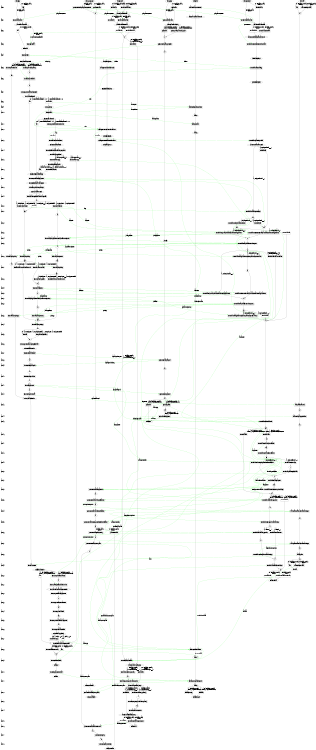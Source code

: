 digraph state_graph {
	rankdir=TB;
	size="8,5;"
	layer_0 [shape=plaintext, label="layer 0"];
	layer_1 [shape=plaintext, label="layer 1"];
	layer_0 -> layer_1 [style=invis];
	layer_2 [shape=plaintext, label="layer 2"];
	layer_1 -> layer_2 [style=invis];
	layer_3 [shape=plaintext, label="layer 3"];
	layer_2 -> layer_3 [style=invis];
	layer_4 [shape=plaintext, label="layer 4"];
	layer_3 -> layer_4 [style=invis];
	layer_5 [shape=plaintext, label="layer 5"];
	layer_4 -> layer_5 [style=invis];
	layer_6 [shape=plaintext, label="layer 6"];
	layer_5 -> layer_6 [style=invis];
	layer_7 [shape=plaintext, label="layer 7"];
	layer_6 -> layer_7 [style=invis];
	layer_8 [shape=plaintext, label="layer 8"];
	layer_7 -> layer_8 [style=invis];
	layer_9 [shape=plaintext, label="layer 9"];
	layer_8 -> layer_9 [style=invis];
	layer_10 [shape=plaintext, label="layer 10"];
	layer_9 -> layer_10 [style=invis];
	layer_11 [shape=plaintext, label="layer 11"];
	layer_10 -> layer_11 [style=invis];
	layer_12 [shape=plaintext, label="layer 12"];
	layer_11 -> layer_12 [style=invis];
	layer_13 [shape=plaintext, label="layer 13"];
	layer_12 -> layer_13 [style=invis];
	layer_14 [shape=plaintext, label="layer 14"];
	layer_13 -> layer_14 [style=invis];
	layer_15 [shape=plaintext, label="layer 15"];
	layer_14 -> layer_15 [style=invis];
	layer_16 [shape=plaintext, label="layer 16"];
	layer_15 -> layer_16 [style=invis];
	layer_17 [shape=plaintext, label="layer 17"];
	layer_16 -> layer_17 [style=invis];
	layer_18 [shape=plaintext, label="layer 18"];
	layer_17 -> layer_18 [style=invis];
	layer_19 [shape=plaintext, label="layer 19"];
	layer_18 -> layer_19 [style=invis];
	layer_20 [shape=plaintext, label="layer 20"];
	layer_19 -> layer_20 [style=invis];
	layer_21 [shape=plaintext, label="layer 21"];
	layer_20 -> layer_21 [style=invis];
	layer_22 [shape=plaintext, label="layer 22"];
	layer_21 -> layer_22 [style=invis];
	layer_23 [shape=plaintext, label="layer 23"];
	layer_22 -> layer_23 [style=invis];
	layer_24 [shape=plaintext, label="layer 24"];
	layer_23 -> layer_24 [style=invis];
	layer_25 [shape=plaintext, label="layer 25"];
	layer_24 -> layer_25 [style=invis];
	layer_26 [shape=plaintext, label="layer 26"];
	layer_25 -> layer_26 [style=invis];
	layer_27 [shape=plaintext, label="layer 27"];
	layer_26 -> layer_27 [style=invis];
	layer_28 [shape=plaintext, label="layer 28"];
	layer_27 -> layer_28 [style=invis];
	layer_29 [shape=plaintext, label="layer 29"];
	layer_28 -> layer_29 [style=invis];
	layer_30 [shape=plaintext, label="layer 30"];
	layer_29 -> layer_30 [style=invis];
	layer_31 [shape=plaintext, label="layer 31"];
	layer_30 -> layer_31 [style=invis];
	layer_32 [shape=plaintext, label="layer 32"];
	layer_31 -> layer_32 [style=invis];
	layer_33 [shape=plaintext, label="layer 33"];
	layer_32 -> layer_33 [style=invis];
	layer_34 [shape=plaintext, label="layer 34"];
	layer_33 -> layer_34 [style=invis];
	layer_35 [shape=plaintext, label="layer 35"];
	layer_34 -> layer_35 [style=invis];
	layer_36 [shape=plaintext, label="layer 36"];
	layer_35 -> layer_36 [style=invis];
	layer_37 [shape=plaintext, label="layer 37"];
	layer_36 -> layer_37 [style=invis];
	layer_38 [shape=plaintext, label="layer 38"];
	layer_37 -> layer_38 [style=invis];
	layer_39 [shape=plaintext, label="layer 39"];
	layer_38 -> layer_39 [style=invis];
	layer_40 [shape=plaintext, label="layer 40"];
	layer_39 -> layer_40 [style=invis];
	layer_41 [shape=plaintext, label="layer 41"];
	layer_40 -> layer_41 [style=invis];
	layer_42 [shape=plaintext, label="layer 42"];
	layer_41 -> layer_42 [style=invis];
	layer_43 [shape=plaintext, label="layer 43"];
	layer_42 -> layer_43 [style=invis];
	layer_44 [shape=plaintext, label="layer 44"];
	layer_43 -> layer_44 [style=invis];
	layer_45 [shape=plaintext, label="layer 45"];
	layer_44 -> layer_45 [style=invis];
	layer_46 [shape=plaintext, label="layer 46"];
	layer_45 -> layer_46 [style=invis];
	layer_47 [shape=plaintext, label="layer 47"];
	layer_46 -> layer_47 [style=invis];
	layer_48 [shape=plaintext, label="layer 48"];
	layer_47 -> layer_48 [style=invis];
	layer_49 [shape=plaintext, label="layer 49"];
	layer_48 -> layer_49 [style=invis];
	layer_50 [shape=plaintext, label="layer 50"];
	layer_49 -> layer_50 [style=invis];
	layer_51 [shape=plaintext, label="layer 51"];
	layer_50 -> layer_51 [style=invis];
	layer_52 [shape=plaintext, label="layer 52"];
	layer_51 -> layer_52 [style=invis];
	layer_53 [shape=plaintext, label="layer 53"];
	layer_52 -> layer_53 [style=invis];
	layer_54 [shape=plaintext, label="layer 54"];
	layer_53 -> layer_54 [style=invis];
	layer_55 [shape=plaintext, label="layer 55"];
	layer_54 -> layer_55 [style=invis];
	layer_56 [shape=plaintext, label="layer 56"];
	layer_55 -> layer_56 [style=invis];
	layer_57 [shape=plaintext, label="layer 57"];
	layer_56 -> layer_57 [style=invis];
	layer_58 [shape=plaintext, label="layer 58"];
	layer_57 -> layer_58 [style=invis];
	layer_59 [shape=plaintext, label="layer 59"];
	layer_58 -> layer_59 [style=invis];
	layer_60 [shape=plaintext, label="layer 60"];
	layer_59 -> layer_60 [style=invis];
	layer_61 [shape=plaintext, label="layer 61"];
	layer_60 -> layer_61 [style=invis];
	layer_62 [shape=plaintext, label="layer 62"];
	layer_61 -> layer_62 [style=invis];
	layer_63 [shape=plaintext, label="layer 63"];
	layer_62 -> layer_63 [style=invis];
	layer_64 [shape=plaintext, label="layer 64"];
	layer_63 -> layer_64 [style=invis];
	layer_65 [shape=plaintext, label="layer 65"];
	layer_64 -> layer_65 [style=invis];
	layer_66 [shape=plaintext, label="layer 66"];
	layer_65 -> layer_66 [style=invis];
	layer_67 [shape=plaintext, label="layer 67"];
	layer_66 -> layer_67 [style=invis];
	layer_68 [shape=plaintext, label="layer 68"];
	layer_67 -> layer_68 [style=invis];
	layer_69 [shape=plaintext, label="layer 69"];
	layer_68 -> layer_69 [style=invis];
	layer_70 [shape=plaintext, label="layer 70"];
	layer_69 -> layer_70 [style=invis];
	layer_71 [shape=plaintext, label="layer 71"];
	layer_70 -> layer_71 [style=invis];
	layer_72 [shape=plaintext, label="layer 72"];
	layer_71 -> layer_72 [style=invis];
	layer_73 [shape=plaintext, label="layer 73"];
	layer_72 -> layer_73 [style=invis];
	layer_74 [shape=plaintext, label="layer 74"];
	layer_73 -> layer_74 [style=invis];
	layer_75 [shape=plaintext, label="layer 75"];
	layer_74 -> layer_75 [style=invis];
	layer_76 [shape=plaintext, label="layer 76"];
	layer_75 -> layer_76 [style=invis];
	layer_77 [shape=plaintext, label="layer 77"];
	layer_76 -> layer_77 [style=invis];
	layer_78 [shape=plaintext, label="layer 78"];
	layer_77 -> layer_78 [style=invis];
	
	/* States */
	Firm_10 [label = "10"]
	Firm_09b [label = "09b"]
	Firm_08 [label = "08"]
	Firm_07 [label = "07"]
	Firm_09a [label = "09a"]
	Firm_06 [label = "06"]
	Firm_03d [label = "03d"]
	Firm_09c [label = "09c"]
	Firm_05b [label = "05b"]
	Firm_05a [label = "05a"]
	Firm_04 [label = "04"]
	Firm_03c [label = "03c"]
	Firm_03 [label = "03"]
	Firm_011 [label = "011"]
	Firm_14 [label = "14"]
	Firm_Firm_End_Seller_Role [label = "Firm_End_Seller_Role"]
	Firm_Firm_Start_Seller_Role [label = "Firm_Start_Seller_Role"]
	Firm_12 [label = "12"]
	Firm_11 [label = "11"]
	Firm_11b [label = "11b"]
	Firm_11a [label = "11a"]
	Firm_Firm_End_Labour_Role [label = "Firm_End_Labour_Role"]
	Firm_Firm_Start_Labour_Role [label = "Firm_Start_Labour_Role"]
	Firm_00b [label = "00b"]
	Firm_01 [label = "01"]
	Firm_Firm_Start_Producer_Role [label = "Firm_Start_Producer_Role"]
	Firm_end_Firm [label = "end_Firm"]
	Firm_Update_02 [label = "Update_02"]
	Firm_15 [label = "15"]
	Firm_Firm_new01 [label = "Firm_new01"]
	Firm_Start_Firm_Macro_Data [label = "Start_Firm_Macro_Data"]
	Firm_start_Firm [label = "start_Firm"]
	Firm_Firm_End_Financial_Management [label = "Firm_End_Financial_Management"]
	Firm_Firm_End_External_Financing [label = "Firm_End_External_Financing"]
	Firm_Firm_checks_financial_crisis [label = "Firm_checks_financial_crisis"]
	Firm_Firm_bankruptcy_checked [label = "Firm_bankruptcy_checked"]
	Firm_End_Firm_Financial_Role [label = "End_Firm_Financial_Role"]
	Firm_0003 [label = "0003"]
	Firm_02 [label = "02"]
	Firm_Firm_End_Financial_Management_Role [label = "Firm_End_Financial_Management_Role"]
	Firm_Firm_Bankruptcy_check [label = "Firm_Bankruptcy_check"]
	Firm_004 [label = "004"]
	Firm_003 [label = "003"]
	Firm_002 [label = "002"]
	Firm_001 [label = "001"]
	Firm_Firm_Start_Financial_Management_Role [label = "Firm_Start_Financial_Management_Role"]
	Firm_Firm_End_Credit_Role [label = "Firm_End_Credit_Role"]
	Firm_Firm_Credit_02 [label = "Firm_Credit_02"]
	Firm_Firm_Start_Credit_Role [label = "Firm_Start_Credit_Role"]
	Household_08b [label = "08b"]
	Household_08 [label = "08"]
	Household_07 [label = "07"]
	Household_06e [label = "06e"]
	Household_06d [label = "06d"]
	Household_06c [label = "06c"]
	Household_06b [label = "06b"]
	Household_05 [label = "05"]
	Household_04 [label = "04"]
	Household_03 [label = "03"]
	Household_02 [label = "02"]
	Household_06 [label = "06"]
	Household_01b [label = "01b"]
	Household_01 [label = "01"]
	Household_01a [label = "01a"]
	Household_01d [label = "01d"]
	Household_12 [label = "12"]
	Household_14 [label = "14"]
	Household_11 [label = "11"]
	Household_10 [label = "10"]
	Household_09 [label = "09"]
	Household_Start_Household_Labour_Role [label = "Start_Household_Labour_Role"]
	Household_WAITORDERSTATUS [label = "WAITORDERSTATUS"]
	Household_SELECTSTRATEGY [label = "SELECTSTRATEGY"]
	Household_end_Household [label = "end_Household"]
	Household_15 [label = "15"]
	Household_start_Household_financial_market_role [label = "start_Household_financial_market_role"]
	Household_Start_Household_Tax_Data [label = "Start_Household_Tax_Data"]
	Household_start_Household [label = "start_Household"]
	Mall_end_Mall [label = "end_Mall"]
	Mall_06 [label = "06"]
	Mall_05 [label = "05"]
	Mall_04 [label = "04"]
	Mall_03 [label = "03"]
	Mall_02 [label = "02"]
	Mall_01 [label = "01"]
	Mall_start_Mall [label = "start_Mall"]
	IGFirm_start_IGFirm [label = "start_IGFirm"]
	IGFirm_end_IGFirm [label = "end_IGFirm"]
	IGFirm_04b [label = "04b"]
	IGFirm_04 [label = "04"]
	IGFirm_03 [label = "03"]
	IGFirm_02 [label = "02"]
	IGFirm_01 [label = "01"]
	IGFirm_Start_IGFirm_Productivity [label = "Start_IGFirm_Productivity"]
	Eurostat_end_Eurostat [label = "end_Eurostat"]
	Eurostat_Start_Eurostat_EndOfYear_Loop [label = "Start_Eurostat_EndOfYear_Loop"]
	Eurostat_05 [label = "05"]
	Eurostat_04 [label = "04"]
	Eurostat_Start_Eurostat_Quarterly_Loop [label = "Start_Eurostat_Quarterly_Loop"]
	Eurostat_02 [label = "02"]
	Eurostat_Start_Eurostat_Monthly_Loop [label = "Start_Eurostat_Monthly_Loop"]
	Eurostat_01 [label = "01"]
	Eurostat_Start_Eurostat_Firm_Data [label = "Start_Eurostat_Firm_Data"]
	Eurostat_Start_Eurostat_Tax_Data [label = "Start_Eurostat_Tax_Data"]
	Eurostat_start_Eurostat [label = "start_Eurostat"]
	Clearinghouse_end_Clearinghouse [label = "end_Clearinghouse"]
	Clearinghouse_COMPUTEDPRICES [label = "COMPUTEDPRICES"]
	Clearinghouse_RECEIVEDINFOSTOCK [label = "RECEIVEDINFOSTOCK"]
	Clearinghouse_start_Clearinghouse [label = "start_Clearinghouse"]
	Bank_start_Bank [label = "start_Bank"]
	Bank_end_Bank_cycle [label = "end_Bank_cycle"]
	Bank_Bank_05 [label = "Bank_05"]
	Bank_Bank_04 [label = "Bank_04"]
	Bank_Bank_03 [label = "Bank_03"]
	Bank_Bank_02 [label = "Bank_02"]
	Bank_Bank_start_credit_market_role [label = "Bank_start_credit_market_role"]
	Government_09 [label = "09"]
	Government_08 [label = "08"]
	Government_07 [label = "07"]
	Government_06 [label = "06"]
	Government_end_Government [label = "end_Government"]
	Government_05 [label = "05"]
	Government_04 [label = "04"]
	Government_03 [label = "03"]
	Government_02 [label = "02"]
	Government_01 [label = "01"]
	Government_start_Government [label = "start_Government"]
	Central_Bank_end_Central_Bank [label = "end_Central_Bank"]
	Central_Bank_start_Central_Bank [label = "start_Central_Bank"]
	Firm_Firm_ask_loan_Firm_Start_Credit_Role_Firm_Credit_02 [label = "Firm_ask_loan", shape = rect]
	Firm_Firm_get_loan_Firm_Credit_02_Firm_End_Credit_Role [label = "Firm_get_loan", shape = rect]
	Firm_Firm_compute_financial_payments_Firm_Start_Financial_Management_Role_001 [label = "Firm_compute_financial_payments", shape = rect]
	Firm_Firm_compute_income_statement_001_002 [label = "Firm_compute_income_statement", shape = rect]
	Firm_Firm_compute_dividends_002_003 [label = "Firm_compute_dividends", shape = rect]
	Firm_Firm_compute_total_financial_payments_003_004 [label = "Firm_compute_total_financial_payments", shape = rect]
	Firm_Firm_compute_balance_sheet_004_Firm_Bankruptcy_check [label = "Firm_compute_balance_sheet", shape = rect]
	Firm_Firm_in_bankruptcy_Firm_Bankruptcy_check_Firm_End_Financial_Management_Role [label = "Firm_in_bankruptcy", shape = rect]
	Firm_idle_Firm_Bankruptcy_check_Firm_End_Financial_Management_Role [label = "idle", shape = rect]
	Firm_Firm_compute_total_liquidity_needs_02_Firm_Start_Credit_Role [label = "Firm_compute_total_liquidity_needs", shape = rect]
	Firm_Firm_compute_and_send_stock_orders_Firm_End_Credit_Role_0003 [label = "Firm_compute_and_send_stock_orders", shape = rect]
	Firm_Firm_read_stock_transactions_0003_End_Firm_Financial_Role [label = "Firm_read_stock_transactions", shape = rect]
	Firm_Firm_check_financial_and_bankruptcy_state_End_Firm_Financial_Role_Firm_bankruptcy_checked [label = "Firm_check_financial_and_bankruptcy_state", shape = rect]
	Firm_Firm_in_bankruptcy_Firm_bankruptcy_checked_Firm_End_Financial_Management_Role [label = "Firm_in_bankruptcy", shape = rect]
	Firm_Firm_in_financial_crisis_Firm_checks_financial_crisis_Firm_End_External_Financing [label = "Firm_in_financial_crisis", shape = rect]
	Firm_Firm_not_in_bankruptcy_Firm_bankruptcy_checked_Firm_checks_financial_crisis [label = "Firm_not_in_bankruptcy", shape = rect]
	Firm_idle_Firm_checks_financial_crisis_Firm_End_External_Financing [label = "idle", shape = rect]
	Firm_idle_Firm_Start_Credit_Role_Firm_End_External_Financing [label = "idle", shape = rect]
	Firm_idle_Firm_End_Credit_Role_Firm_End_External_Financing [label = "idle", shape = rect]
	Firm_Firm_execute_financial_payments_Firm_End_External_Financing_Firm_End_Financial_Management [label = "Firm_execute_financial_payments", shape = rect]
	Firm_idle_start_Firm_Start_Firm_Macro_Data [label = "idle", shape = rect]
	Firm_Firm_read_tax_rates_start_Firm_Start_Firm_Macro_Data [label = "Firm_read_tax_rates", shape = rect]
	Firm_Firm_receive_data_Start_Firm_Macro_Data_Firm_new01 [label = "Firm_receive_data", shape = rect]
	Firm_idle_Start_Firm_Macro_Data_Firm_new01 [label = "idle", shape = rect]
	Firm_Firm_send_data_to_Eurostat_Firm_End_Financial_Management_Role_15 [label = "Firm_send_data_to_Eurostat", shape = rect]
	Firm_idle_Firm_End_Financial_Management_Role_15 [label = "idle", shape = rect]
	Firm_Firm_send_payments_to_bank_Update_02_end_Firm [label = "Firm_send_payments_to_bank", shape = rect]
	Firm_Firm_send_info_Firm_new01_Firm_Start_Producer_Role [label = "Firm_send_info", shape = rect]
	Firm_Firm_receive_stock_info_15_Update_02 [label = "Firm_receive_stock_info", shape = rect]
	Firm_Firm_calc_production_quantity_Firm_Start_Producer_Role_01 [label = "Firm_calc_production_quantity", shape = rect]
	Firm_Firm_set_quantities_zero_Firm_Start_Producer_Role_00b [label = "Firm_set_quantities_zero", shape = rect]
	Firm_Firm_calc_input_demands_01_02 [label = "Firm_calc_input_demands", shape = rect]
	Firm_Firm_calc_production_quantity_2_Firm_End_Financial_Management_Firm_Start_Labour_Role [label = "Firm_calc_production_quantity_2", shape = rect]
	Firm_Firm_send_capital_demand_Firm_End_Labour_Role_11a [label = "Firm_send_capital_demand", shape = rect]
	Firm_Firm_receive_capital_goods_11a_11b [label = "Firm_receive_capital_goods", shape = rect]
	Firm_Firm_execute_production_11b_11 [label = "Firm_execute_production", shape = rect]
	Firm_Firm_calc_pay_costs_11_12 [label = "Firm_calc_pay_costs", shape = rect]
	Firm_Firm_send_goods_to_mall_12_Firm_Start_Seller_Role [label = "Firm_send_goods_to_mall", shape = rect]
	Firm_Firm_calc_revenue_Firm_Start_Seller_Role_Firm_End_Seller_Role [label = "Firm_calc_revenue", shape = rect]
	Firm_idle_Firm_End_Seller_Role_Firm_End_Financial_Management_Role [label = "idle", shape = rect]
	Firm_Firm_compute_sales_statistics_Firm_End_Seller_Role_14 [label = "Firm_compute_sales_statistics", shape = rect]
	Firm_Firm_update_specific_skills_of_workers_14_Firm_Start_Financial_Management_Role [label = "Firm_update_specific_skills_of_workers", shape = rect]
	Firm_Firm_calculate_specific_skills_and_wage_offer_Firm_Start_Labour_Role_011 [label = "Firm_calculate_specific_skills_and_wage_offer", shape = rect]
	Firm_Firm_send_vacancies_011_03 [label = "Firm_send_vacancies", shape = rect]
	Firm_Firm_send_redundancies_011_03c [label = "Firm_send_redundancies", shape = rect]
	Firm_Firm_idle_011_03c [label = "Firm_idle", shape = rect]
	Firm_Firm_read_job_applications_send_job_offer_or_rejection_03_04 [label = "Firm_read_job_applications_send_job_offer_or_rejection", shape = rect]
	Firm_Firm_read_job_responses_04_05a [label = "Firm_read_job_responses", shape = rect]
	Firm_Firm_read_job_quitting_05a_05b [label = "Firm_read_job_quitting", shape = rect]
	Firm_Firm_read_job_quitting_00b_09c [label = "Firm_read_job_quitting", shape = rect]
	Firm_Firm_read_job_quitting_03c_03d [label = "Firm_read_job_quitting", shape = rect]
	Firm_Firm_start_labour_market_03d_06 [label = "Firm_start_labour_market", shape = rect]
	Firm_Firm_finish_labour_market_first_round_03d_09a [label = "Firm_finish_labour_market_first_round", shape = rect]
	Firm_Firm_finish_labour_market_first_round_05b_09a [label = "Firm_finish_labour_market_first_round", shape = rect]
	Firm_Firm_update_wage_offer_05b_06 [label = "Firm_update_wage_offer", shape = rect]
	Firm_Firm_send_vacancies_2_06_07 [label = "Firm_send_vacancies_2", shape = rect]
	Firm_Firm_read_job_applications_send_job_offer_or_rejection_2_07_08 [label = "Firm_read_job_applications_send_job_offer_or_rejection_2", shape = rect]
	Firm_Firm_read_job_responses_2_08_09a [label = "Firm_read_job_responses_2", shape = rect]
	Firm_Firm_read_job_quitting_2_09a_09b [label = "Firm_read_job_quitting_2", shape = rect]
	Firm_Firm_read_job_quitting_2_09c_Firm_Start_Seller_Role [label = "Firm_read_job_quitting_2", shape = rect]
	Firm_Firm_update_wage_offer_2_09b_10 [label = "Firm_update_wage_offer_2", shape = rect]
	Firm_Firm_idle_09b_10 [label = "Firm_idle", shape = rect]
	Firm_Firm_compute_mean_wage_specific_skills_10_Firm_End_Labour_Role [label = "Firm_compute_mean_wage_specific_skills", shape = rect]
	Household_Household_idle_start_Household_Start_Household_Tax_Data [label = "Household_idle", shape = rect]
	Household_Household_read_tax_rates_start_Household_Start_Household_Tax_Data [label = "Household_read_tax_rates", shape = rect]
	Household_Household_receive_data_Start_Household_Tax_Data_start_Household_financial_market_role [label = "Household_receive_data", shape = rect]
	Household_Household_idle_Start_Household_Tax_Data_start_Household_financial_market_role [label = "Household_idle", shape = rect]
	Household_Household_send_data_to_Eurostat_15_end_Household [label = "Household_send_data_to_Eurostat", shape = rect]
	Household_Household_idle_15_end_Household [label = "Household_idle", shape = rect]
	Household_Household_receive_info_interest_from_bank_start_Household_financial_market_role_SELECTSTRATEGY [label = "Household_receive_info_interest_from_bank", shape = rect]
	Household_Household_select_strategy_SELECTSTRATEGY_WAITORDERSTATUS [label = "Household_select_strategy", shape = rect]
	Household_Household_update_its_portfolio_WAITORDERSTATUS_Start_Household_Labour_Role [label = "Household_update_its_portfolio", shape = rect]
	Household_Household_idle_09_15 [label = "Household_idle", shape = rect]
	Household_Household_rank_and_buy_goods_1_09_10 [label = "Household_rank_and_buy_goods_1", shape = rect]
	Household_Household_receive_goods_read_rationing_10_11 [label = "Household_receive_goods_read_rationing", shape = rect]
	Household_Household_set_values_zero_11_14 [label = "Household_set_values_zero", shape = rect]
	Household_Household_rank_and_buy_goods_2_11_12 [label = "Household_rank_and_buy_goods_2", shape = rect]
	Household_Household_receive_goods_read_rationing_2_12_14 [label = "Household_receive_goods_read_rationing_2", shape = rect]
	Household_Household_handle_leftover_budget_14_15 [label = "Household_handle_leftover_budget", shape = rect]
	Household_Household_read_firing_messages_Start_Household_Labour_Role_01d [label = "Household_read_firing_messages", shape = rect]
	Household_Household_idle_01d_01a [label = "Household_idle", shape = rect]
	Household_Household_idle_Start_Household_Labour_Role_01a [label = "Household_idle", shape = rect]
	Household_Household_UNEMPLOYED_read_job_vacancies_and_send_applications_01a_01 [label = "Household_UNEMPLOYED_read_job_vacancies_and_send_applications", shape = rect]
	Household_Household_on_the_job_search_decision_01d_01b [label = "Household_on_the_job_search_decision", shape = rect]
	Household_Household_OTJS_read_job_vacancies_and_send_applications_01b_01 [label = "Household_OTJS_read_job_vacancies_and_send_applications", shape = rect]
	Household_Household_idle_01b_06 [label = "Household_idle", shape = rect]
	Household_Household_read_job_offers_send_response_01_02 [label = "Household_read_job_offers_send_response", shape = rect]
	Household_Household_finish_labour_market_02_06 [label = "Household_finish_labour_market", shape = rect]
	Household_Household_read_application_rejection_update_wage_reservation_02_03 [label = "Household_read_application_rejection_update_wage_reservation", shape = rect]
	Household_Household_OTJS_read_job_vacancies_and_send_applications_2_02_04 [label = "Household_OTJS_read_job_vacancies_and_send_applications_2", shape = rect]
	Household_Household_UNEMPLOYED_read_job_vacancies_and_send_applications_2_03_04 [label = "Household_UNEMPLOYED_read_job_vacancies_and_send_applications_2", shape = rect]
	Household_Household_read_job_offers_send_response_2_04_05 [label = "Household_read_job_offers_send_response_2", shape = rect]
	Household_Household_read_application_rejection_update_wage_reservation_2_05_06 [label = "Household_read_application_rejection_update_wage_reservation_2", shape = rect]
	Household_Household_idle_05_06 [label = "Household_idle", shape = rect]
	Household_Household_receive_dividends_06_06b [label = "Household_receive_dividends", shape = rect]
	Household_Household_idle_06b_09 [label = "Household_idle", shape = rect]
	Household_Household_idle_06b_06c [label = "Household_idle", shape = rect]
	Household_Household_send_subsidy_notification_06c_06d [label = "Household_send_subsidy_notification", shape = rect]
	Household_Household_send_transfer_notification_06d_06e [label = "Household_send_transfer_notification", shape = rect]
	Household_Household_receive_wage_06e_07 [label = "Household_receive_wage", shape = rect]
	Household_Household_update_specific_skills_07_08 [label = "Household_update_specific_skills", shape = rect]
	Household_Household_send_unemployment_benefit_notification_06e_08 [label = "Household_send_unemployment_benefit_notification", shape = rect]
	Household_Household_send_tax_payment_08_08b [label = "Household_send_tax_payment", shape = rect]
	Household_Household_determine_consumption_budget_08b_09 [label = "Household_determine_consumption_budget", shape = rect]
	Mall_Mall_reset_export_data_start_Mall_01 [label = "Mall_reset_export_data", shape = rect]
	Mall_idle_start_Mall_01 [label = "idle", shape = rect]
	Mall_Mall_update_mall_stock_01_02 [label = "Mall_update_mall_stock", shape = rect]
	Mall_Mall_send_quality_price_info_1_02_03 [label = "Mall_send_quality_price_info_1", shape = rect]
	Mall_Mall_update_mall_stocks_sales_rationing_1_03_04 [label = "Mall_update_mall_stocks_sales_rationing_1", shape = rect]
	Mall_Mall_update_mall_stocks_sales_rationing_2_04_05 [label = "Mall_update_mall_stocks_sales_rationing_2", shape = rect]
	Mall_Mall_pay_firm_05_06 [label = "Mall_pay_firm", shape = rect]
	Mall_Mall_send_export_data_06_end_Mall [label = "Mall_send_export_data", shape = rect]
	Mall_idle_06_end_Mall [label = "idle", shape = rect]
	IGFirm_IGFirm_update_productivity_price_Start_IGFirm_Productivity_01 [label = "IGFirm_update_productivity_price", shape = rect]
	IGFirm_IGFirm_idle_Start_IGFirm_Productivity_01 [label = "IGFirm_idle", shape = rect]
	IGFirm_IGFirm_send_quality_price_info_01_02 [label = "IGFirm_send_quality_price_info", shape = rect]
	IGFirm_IGFirm_send_capital_good_02_03 [label = "IGFirm_send_capital_good", shape = rect]
	IGFirm_IGFirm_receive_payment_03_04 [label = "IGFirm_receive_payment", shape = rect]
	IGFirm_IGFirm_pay_taxes_04_04b [label = "IGFirm_pay_taxes", shape = rect]
	IGFirm_IGFirm_dividend_payment_04b_end_IGFirm [label = "IGFirm_dividend_payment", shape = rect]
	IGFirm_IGFirm_idle_04_end_IGFirm [label = "IGFirm_idle", shape = rect]
	IGFirm_IGFirm_idle_start_IGFirm_Start_IGFirm_Productivity [label = "IGFirm_idle", shape = rect]
	IGFirm_IGFirm_read_tax_rates_start_IGFirm_Start_IGFirm_Productivity [label = "IGFirm_read_tax_rates", shape = rect]
	Eurostat_Eurostat_Initialization_start_Eurostat_Start_Eurostat_Tax_Data [label = "Eurostat_Initialization", shape = rect]
	Eurostat_Eurostat_idle_start_Eurostat_Start_Eurostat_Tax_Data [label = "Eurostat_idle", shape = rect]
	Eurostat_Eurostat_idle_Start_Eurostat_Tax_Data_Start_Eurostat_Firm_Data [label = "Eurostat_idle", shape = rect]
	Eurostat_Eurostat_read_tax_rates_Start_Eurostat_Tax_Data_Start_Eurostat_Firm_Data [label = "Eurostat_read_tax_rates", shape = rect]
	Eurostat_Eurostat_send_data_Start_Eurostat_Firm_Data_01 [label = "Eurostat_send_data", shape = rect]
	Eurostat_Eurostat_idle_Start_Eurostat_Firm_Data_01 [label = "Eurostat_idle", shape = rect]
	Eurostat_Eurostat_idle_01_Start_Eurostat_Monthly_Loop [label = "Eurostat_idle", shape = rect]
	Eurostat_Eurostat_calculate_data_01_Start_Eurostat_Monthly_Loop [label = "Eurostat_calculate_data", shape = rect]
	Eurostat_Eurostat_store_history_monthly_Start_Eurostat_Monthly_Loop_02 [label = "Eurostat_store_history_monthly", shape = rect]
	Eurostat_Eurostat_compute_growth_rates_monthly_02_Start_Eurostat_Quarterly_Loop [label = "Eurostat_compute_growth_rates_monthly", shape = rect]
	Eurostat_Eurostat_idle_Start_Eurostat_Monthly_Loop_Start_Eurostat_Quarterly_Loop [label = "Eurostat_idle", shape = rect]
	Eurostat_Eurostat_store_history_quarterly_Start_Eurostat_Quarterly_Loop_04 [label = "Eurostat_store_history_quarterly", shape = rect]
	Eurostat_Eurostat_compute_growth_rates_quarterly_04_05 [label = "Eurostat_compute_growth_rates_quarterly", shape = rect]
	Eurostat_Eurostat_measure_recession_05_Start_Eurostat_EndOfYear_Loop [label = "Eurostat_measure_recession", shape = rect]
	Eurostat_Eurostat_idle_Start_Eurostat_Quarterly_Loop_Start_Eurostat_EndOfYear_Loop [label = "Eurostat_idle", shape = rect]
	Eurostat_Eurostat_idle_Start_Eurostat_EndOfYear_Loop_end_Eurostat [label = "Eurostat_idle", shape = rect]
	Eurostat_Eurostat_send_data_to_government_Start_Eurostat_EndOfYear_Loop_end_Eurostat [label = "Eurostat_send_data_to_government", shape = rect]
	Clearinghouse_ClearingHouse_receive_info_stock_start_Clearinghouse_RECEIVEDINFOSTOCK [label = "ClearingHouse_receive_info_stock", shape = rect]
	Clearinghouse_ClearingHouse_receive_orders_and_run_RECEIVEDINFOSTOCK_COMPUTEDPRICES [label = "ClearingHouse_receive_orders_and_run", shape = rect]
	Clearinghouse_ClearingHouse_send_asset_information_COMPUTEDPRICES_end_Clearinghouse [label = "ClearingHouse_send_asset_information", shape = rect]
	Bank_Bank_decide_credit_conditions_Bank_start_credit_market_role_Bank_02 [label = "Bank_decide_credit_conditions", shape = rect]
	Bank_Bank_give_loan_Bank_02_Bank_03 [label = "Bank_give_loan", shape = rect]
	Bank_Bank_receive_installment_Bank_03_Bank_04 [label = "Bank_receive_installment", shape = rect]
	Bank_Bank_account_update_deposits_Bank_04_Bank_05 [label = "Bank_account_update_deposits", shape = rect]
	Bank_Bank_accounting_Bank_05_end_Bank_cycle [label = "Bank_accounting", shape = rect]
	Bank_Bank_idle_Bank_05_end_Bank_cycle [label = "Bank_idle", shape = rect]
	Bank_Bank_send_accountInterest_start_Bank_Bank_start_credit_market_role [label = "Bank_send_accountInterest", shape = rect]
	Government_Government_idle_start_Government_01 [label = "Government_idle", shape = rect]
	Government_Government_send_policy_announcements_start_Government_01 [label = "Government_send_policy_announcements", shape = rect]
	Government_Government_read_tax_payments_01_02 [label = "Government_read_tax_payments", shape = rect]
	Government_Government_read_subsidy_notifications_02_03 [label = "Government_read_subsidy_notifications", shape = rect]
	Government_Government_read_transfer_notifications_03_04 [label = "Government_read_transfer_notifications", shape = rect]
	Government_Government_read_unemployment_benefit_notifications_04_05 [label = "Government_read_unemployment_benefit_notifications", shape = rect]
	Government_Government_idle_05_end_Government [label = "Government_idle", shape = rect]
	Government_Government_budget_accounting_05_06 [label = "Government_budget_accounting", shape = rect]
	Government_Government_send_account_update_06_07 [label = "Government_send_account_update", shape = rect]
	Government_Government_read_data_from_Eurostat_07_08 [label = "Government_read_data_from_Eurostat", shape = rect]
	Government_Government_set_policy_08_09 [label = "Government_set_policy", shape = rect]
	Government_Government_yearly_resetting_09_end_Government [label = "Government_yearly_resetting", shape = rect]
	Central_Bank_Central_Bank_read_account_update_start_Central_Bank_end_Central_Bank [label = "Central_Bank_read_account_update", shape = rect]
	
	/* Transitions */
	Firm_Firm_Start_Credit_Role -> Firm_Firm_ask_loan_Firm_Start_Credit_Role_Firm_Credit_02 [ label = "a->external_financial_needs > 0.0"];
	Firm_Firm_ask_loan_Firm_Start_Credit_Role_Firm_Credit_02 -> Firm_Firm_Credit_02;
	Firm_Firm_Credit_02 -> Firm_Firm_get_loan_Firm_Credit_02_Firm_End_Credit_Role;
	Firm_Firm_get_loan_Firm_Credit_02_Firm_End_Credit_Role -> Firm_Firm_End_Credit_Role;
	Firm_Firm_Start_Financial_Management_Role -> Firm_Firm_compute_financial_payments_Firm_Start_Financial_Management_Role_001;
	Firm_Firm_compute_financial_payments_Firm_Start_Financial_Management_Role_001 -> Firm_001;
	Firm_001 -> Firm_Firm_compute_income_statement_001_002;
	Firm_Firm_compute_income_statement_001_002 -> Firm_002;
	Firm_002 -> Firm_Firm_compute_dividends_002_003;
	Firm_Firm_compute_dividends_002_003 -> Firm_003;
	Firm_003 -> Firm_Firm_compute_total_financial_payments_003_004;
	Firm_Firm_compute_total_financial_payments_003_004 -> Firm_004;
	Firm_004 -> Firm_Firm_compute_balance_sheet_004_Firm_Bankruptcy_check;
	Firm_Firm_compute_balance_sheet_004_Firm_Bankruptcy_check -> Firm_Firm_Bankruptcy_check;
	Firm_Firm_Bankruptcy_check -> Firm_Firm_in_bankruptcy_Firm_Bankruptcy_check_Firm_End_Financial_Management_Role [ label = "not ( a->equity >= 0.0 )"];
	Firm_Firm_in_bankruptcy_Firm_Bankruptcy_check_Firm_End_Financial_Management_Role -> Firm_Firm_End_Financial_Management_Role;
	Firm_Firm_Bankruptcy_check -> Firm_idle_Firm_Bankruptcy_check_Firm_End_Financial_Management_Role [ label = "a->equity >= 0.0"];
	Firm_idle_Firm_Bankruptcy_check_Firm_End_Financial_Management_Role -> Firm_Firm_End_Financial_Management_Role;
	Firm_02 -> Firm_Firm_compute_total_liquidity_needs_02_Firm_Start_Credit_Role;
	Firm_Firm_compute_total_liquidity_needs_02_Firm_Start_Credit_Role -> Firm_Firm_Start_Credit_Role;
	Firm_Firm_End_Credit_Role -> Firm_Firm_compute_and_send_stock_orders_Firm_End_Credit_Role_0003 [ label = "a->external_financial_needs > 0.0"];
	Firm_Firm_compute_and_send_stock_orders_Firm_End_Credit_Role_0003 -> Firm_0003;
	Firm_0003 -> Firm_Firm_read_stock_transactions_0003_End_Firm_Financial_Role;
	Firm_Firm_read_stock_transactions_0003_End_Firm_Financial_Role -> Firm_End_Firm_Financial_Role;
	Firm_End_Firm_Financial_Role -> Firm_Firm_check_financial_and_bankruptcy_state_End_Firm_Financial_Role_Firm_bankruptcy_checked;
	Firm_Firm_check_financial_and_bankruptcy_state_End_Firm_Financial_Role_Firm_bankruptcy_checked -> Firm_Firm_bankruptcy_checked;
	Firm_Firm_bankruptcy_checked -> Firm_Firm_in_bankruptcy_Firm_bankruptcy_checked_Firm_End_Financial_Management_Role [ label = "a->bankruptcy_state == 1"];
	Firm_Firm_in_bankruptcy_Firm_bankruptcy_checked_Firm_End_Financial_Management_Role -> Firm_Firm_End_Financial_Management_Role;
	Firm_Firm_checks_financial_crisis -> Firm_Firm_in_financial_crisis_Firm_checks_financial_crisis_Firm_End_External_Financing [ label = "a->financial_crisis_state == 1"];
	Firm_Firm_in_financial_crisis_Firm_checks_financial_crisis_Firm_End_External_Financing -> Firm_Firm_End_External_Financing;
	Firm_Firm_bankruptcy_checked -> Firm_Firm_not_in_bankruptcy_Firm_bankruptcy_checked_Firm_checks_financial_crisis [ label = "a->bankruptcy_state == 0"];
	Firm_Firm_not_in_bankruptcy_Firm_bankruptcy_checked_Firm_checks_financial_crisis -> Firm_Firm_checks_financial_crisis;
	Firm_Firm_checks_financial_crisis -> Firm_idle_Firm_checks_financial_crisis_Firm_End_External_Financing [ label = "a->financial_crisis_state == 0"];
	Firm_idle_Firm_checks_financial_crisis_Firm_End_External_Financing -> Firm_Firm_End_External_Financing;
	Firm_Firm_Start_Credit_Role -> Firm_idle_Firm_Start_Credit_Role_Firm_End_External_Financing [ label = "not ( a->external_financial_needs > 0.0 )"];
	Firm_idle_Firm_Start_Credit_Role_Firm_End_External_Financing -> Firm_Firm_End_External_Financing;
	Firm_Firm_End_Credit_Role -> Firm_idle_Firm_End_Credit_Role_Firm_End_External_Financing [ label = "not ( a->external_financial_needs > 0.0 )"];
	Firm_idle_Firm_End_Credit_Role_Firm_End_External_Financing -> Firm_Firm_End_External_Financing;
	Firm_Firm_End_External_Financing -> Firm_Firm_execute_financial_payments_Firm_End_External_Financing_Firm_End_Financial_Management;
	Firm_Firm_execute_financial_payments_Firm_End_External_Financing_Firm_End_Financial_Management -> Firm_Firm_End_Financial_Management;
	Firm_start_Firm -> Firm_idle_start_Firm_Start_Firm_Macro_Data [ label = "not ( Periodicity: yearly\nPhase: 1 )"];
	Firm_idle_start_Firm_Start_Firm_Macro_Data -> Firm_Start_Firm_Macro_Data;
	Firm_start_Firm -> Firm_Firm_read_tax_rates_start_Firm_Start_Firm_Macro_Data [ label = "Periodicity: yearly\nPhase: 1"];
	Firm_Firm_read_tax_rates_start_Firm_Start_Firm_Macro_Data -> Firm_Start_Firm_Macro_Data;
	Firm_Start_Firm_Macro_Data -> Firm_Firm_receive_data_Start_Firm_Macro_Data_Firm_new01 [ label = "Periodicity: monthly\nPhase: 1"];
	Firm_Firm_receive_data_Start_Firm_Macro_Data_Firm_new01 -> Firm_Firm_new01;
	Firm_Start_Firm_Macro_Data -> Firm_idle_Start_Firm_Macro_Data_Firm_new01 [ label = "not ( Periodicity: monthly\nPhase: 1 )"];
	Firm_idle_Start_Firm_Macro_Data_Firm_new01 -> Firm_Firm_new01;
	Firm_Firm_End_Financial_Management_Role -> Firm_Firm_send_data_to_Eurostat_Firm_End_Financial_Management_Role_15 [ label = "Periodicity: monthly\nPhase: 0"];
	Firm_Firm_send_data_to_Eurostat_Firm_End_Financial_Management_Role_15 -> Firm_15;
	Firm_Firm_End_Financial_Management_Role -> Firm_idle_Firm_End_Financial_Management_Role_15 [ label = "not ( Periodicity: monthly\nPhase: 0 )"];
	Firm_idle_Firm_End_Financial_Management_Role_15 -> Firm_15;
	Firm_Update_02 -> Firm_Firm_send_payments_to_bank_Update_02_end_Firm;
	Firm_Firm_send_payments_to_bank_Update_02_end_Firm -> Firm_end_Firm;
	Firm_Firm_new01 -> Firm_Firm_send_info_Firm_new01_Firm_Start_Producer_Role;
	Firm_Firm_send_info_Firm_new01_Firm_Start_Producer_Role -> Firm_Firm_Start_Producer_Role;
	Firm_15 -> Firm_Firm_receive_stock_info_15_Update_02;
	Firm_Firm_receive_stock_info_15_Update_02 -> Firm_Update_02;
	Firm_Firm_Start_Producer_Role -> Firm_Firm_calc_production_quantity_Firm_Start_Producer_Role_01 [ label = "Periodicity: monthly\nPhase: a->day_of_month_to_act"];
	Firm_Firm_calc_production_quantity_Firm_Start_Producer_Role_01 -> Firm_01;
	Firm_Firm_Start_Producer_Role -> Firm_Firm_set_quantities_zero_Firm_Start_Producer_Role_00b [ label = "not ( Periodicity: monthly\nPhase: a->day_of_month_to_act )"];
	Firm_Firm_set_quantities_zero_Firm_Start_Producer_Role_00b -> Firm_00b;
	Firm_01 -> Firm_Firm_calc_input_demands_01_02;
	Firm_Firm_calc_input_demands_01_02 -> Firm_02;
	Firm_Firm_End_Financial_Management -> Firm_Firm_calc_production_quantity_2_Firm_End_Financial_Management_Firm_Start_Labour_Role;
	Firm_Firm_calc_production_quantity_2_Firm_End_Financial_Management_Firm_Start_Labour_Role -> Firm_Firm_Start_Labour_Role;
	Firm_Firm_End_Labour_Role -> Firm_Firm_send_capital_demand_Firm_End_Labour_Role_11a;
	Firm_Firm_send_capital_demand_Firm_End_Labour_Role_11a -> Firm_11a;
	Firm_11a -> Firm_Firm_receive_capital_goods_11a_11b;
	Firm_Firm_receive_capital_goods_11a_11b -> Firm_11b;
	Firm_11b -> Firm_Firm_execute_production_11b_11;
	Firm_Firm_execute_production_11b_11 -> Firm_11;
	Firm_11 -> Firm_Firm_calc_pay_costs_11_12;
	Firm_Firm_calc_pay_costs_11_12 -> Firm_12;
	Firm_12 -> Firm_Firm_send_goods_to_mall_12_Firm_Start_Seller_Role;
	Firm_Firm_send_goods_to_mall_12_Firm_Start_Seller_Role -> Firm_Firm_Start_Seller_Role;
	Firm_Firm_Start_Seller_Role -> Firm_Firm_calc_revenue_Firm_Start_Seller_Role_Firm_End_Seller_Role;
	Firm_Firm_calc_revenue_Firm_Start_Seller_Role_Firm_End_Seller_Role -> Firm_Firm_End_Seller_Role;
	Firm_Firm_End_Seller_Role -> Firm_idle_Firm_End_Seller_Role_Firm_End_Financial_Management_Role [ label = "not ( Periodicity: monthly\nPhase: a->last_day_of_month_to_act )"];
	Firm_idle_Firm_End_Seller_Role_Firm_End_Financial_Management_Role -> Firm_Firm_End_Financial_Management_Role;
	Firm_Firm_End_Seller_Role -> Firm_Firm_compute_sales_statistics_Firm_End_Seller_Role_14 [ label = "Periodicity: monthly\nPhase: a->last_day_of_month_to_act"];
	Firm_Firm_compute_sales_statistics_Firm_End_Seller_Role_14 -> Firm_14;
	Firm_14 -> Firm_Firm_update_specific_skills_of_workers_14_Firm_Start_Financial_Management_Role;
	Firm_Firm_update_specific_skills_of_workers_14_Firm_Start_Financial_Management_Role -> Firm_Firm_Start_Financial_Management_Role;
	Firm_Firm_Start_Labour_Role -> Firm_Firm_calculate_specific_skills_and_wage_offer_Firm_Start_Labour_Role_011;
	Firm_Firm_calculate_specific_skills_and_wage_offer_Firm_Start_Labour_Role_011 -> Firm_011;
	Firm_011 -> Firm_Firm_send_vacancies_011_03 [ label = "a->no_employees < a->employees_needed"];
	Firm_Firm_send_vacancies_011_03 -> Firm_03;
	Firm_011 -> Firm_Firm_send_redundancies_011_03c [ label = "a->no_employees > a->employees_needed"];
	Firm_Firm_send_redundancies_011_03c -> Firm_03c;
	Firm_011 -> Firm_Firm_idle_011_03c [ label = "a->no_employees == a->employees_needed"];
	Firm_Firm_idle_011_03c -> Firm_03c;
	Firm_03 -> Firm_Firm_read_job_applications_send_job_offer_or_rejection_03_04;
	Firm_Firm_read_job_applications_send_job_offer_or_rejection_03_04 -> Firm_04;
	Firm_04 -> Firm_Firm_read_job_responses_04_05a;
	Firm_Firm_read_job_responses_04_05a -> Firm_05a;
	Firm_05a -> Firm_Firm_read_job_quitting_05a_05b;
	Firm_Firm_read_job_quitting_05a_05b -> Firm_05b;
	Firm_00b -> Firm_Firm_read_job_quitting_00b_09c;
	Firm_Firm_read_job_quitting_00b_09c -> Firm_09c;
	Firm_03c -> Firm_Firm_read_job_quitting_03c_03d;
	Firm_Firm_read_job_quitting_03c_03d -> Firm_03d;
	Firm_03d -> Firm_Firm_start_labour_market_03d_06 [ label = "a->no_employees < a->employees_needed"];
	Firm_Firm_start_labour_market_03d_06 -> Firm_06;
	Firm_03d -> Firm_Firm_finish_labour_market_first_round_03d_09a [ label = "not ( a->no_employees < a->employees_needed )"];
	Firm_Firm_finish_labour_market_first_round_03d_09a -> Firm_09a;
	Firm_05b -> Firm_Firm_finish_labour_market_first_round_05b_09a [ label = "a->no_employees == a->employees_needed"];
	Firm_Firm_finish_labour_market_first_round_05b_09a -> Firm_09a;
	Firm_05b -> Firm_Firm_update_wage_offer_05b_06 [ label = "a->no_employees < a->employees_needed"];
	Firm_Firm_update_wage_offer_05b_06 -> Firm_06;
	Firm_06 -> Firm_Firm_send_vacancies_2_06_07;
	Firm_Firm_send_vacancies_2_06_07 -> Firm_07;
	Firm_07 -> Firm_Firm_read_job_applications_send_job_offer_or_rejection_2_07_08;
	Firm_Firm_read_job_applications_send_job_offer_or_rejection_2_07_08 -> Firm_08;
	Firm_08 -> Firm_Firm_read_job_responses_2_08_09a;
	Firm_Firm_read_job_responses_2_08_09a -> Firm_09a;
	Firm_09a -> Firm_Firm_read_job_quitting_2_09a_09b;
	Firm_Firm_read_job_quitting_2_09a_09b -> Firm_09b;
	Firm_09c -> Firm_Firm_read_job_quitting_2_09c_Firm_Start_Seller_Role;
	Firm_Firm_read_job_quitting_2_09c_Firm_Start_Seller_Role -> Firm_Firm_Start_Seller_Role;
	Firm_09b -> Firm_Firm_update_wage_offer_2_09b_10 [ label = "a->no_employees < a->employees_needed"];
	Firm_Firm_update_wage_offer_2_09b_10 -> Firm_10;
	Firm_09b -> Firm_Firm_idle_09b_10 [ label = "not ( a->no_employees < a->employees_needed )"];
	Firm_Firm_idle_09b_10 -> Firm_10;
	Firm_10 -> Firm_Firm_compute_mean_wage_specific_skills_10_Firm_End_Labour_Role;
	Firm_Firm_compute_mean_wage_specific_skills_10_Firm_End_Labour_Role -> Firm_Firm_End_Labour_Role;
	Household_start_Household -> Household_Household_idle_start_Household_Start_Household_Tax_Data [ label = "not ( Periodicity: yearly\nPhase: 1 )"];
	Household_Household_idle_start_Household_Start_Household_Tax_Data -> Household_Start_Household_Tax_Data;
	Household_start_Household -> Household_Household_read_tax_rates_start_Household_Start_Household_Tax_Data [ label = "Periodicity: yearly\nPhase: 1"];
	Household_Household_read_tax_rates_start_Household_Start_Household_Tax_Data -> Household_Start_Household_Tax_Data;
	Household_Start_Household_Tax_Data -> Household_Household_receive_data_Start_Household_Tax_Data_start_Household_financial_market_role [ label = "Periodicity: monthly\nPhase: 1"];
	Household_Household_receive_data_Start_Household_Tax_Data_start_Household_financial_market_role -> Household_start_Household_financial_market_role;
	Household_Start_Household_Tax_Data -> Household_Household_idle_Start_Household_Tax_Data_start_Household_financial_market_role [ label = "not ( Periodicity: monthly\nPhase: 1 )"];
	Household_Household_idle_Start_Household_Tax_Data_start_Household_financial_market_role -> Household_start_Household_financial_market_role;
	Household_15 -> Household_Household_send_data_to_Eurostat_15_end_Household [ label = "Periodicity: monthly\nPhase: 0"];
	Household_Household_send_data_to_Eurostat_15_end_Household -> Household_end_Household;
	Household_15 -> Household_Household_idle_15_end_Household [ label = "not ( Periodicity: monthly\nPhase: 0 )"];
	Household_Household_idle_15_end_Household -> Household_end_Household;
	Household_start_Household_financial_market_role -> Household_Household_receive_info_interest_from_bank_start_Household_financial_market_role_SELECTSTRATEGY;
	Household_Household_receive_info_interest_from_bank_start_Household_financial_market_role_SELECTSTRATEGY -> Household_SELECTSTRATEGY;
	Household_SELECTSTRATEGY -> Household_Household_select_strategy_SELECTSTRATEGY_WAITORDERSTATUS;
	Household_Household_select_strategy_SELECTSTRATEGY_WAITORDERSTATUS -> Household_WAITORDERSTATUS;
	Household_WAITORDERSTATUS -> Household_Household_update_its_portfolio_WAITORDERSTATUS_Start_Household_Labour_Role;
	Household_Household_update_its_portfolio_WAITORDERSTATUS_Start_Household_Labour_Role -> Household_Start_Household_Labour_Role;
	Household_09 -> Household_Household_idle_09_15 [ label = "not ( Periodicity: weekly\nPhase: a->day_of_week_to_act )"];
	Household_Household_idle_09_15 -> Household_15;
	Household_09 -> Household_Household_rank_and_buy_goods_1_09_10 [ label = "Periodicity: weekly\nPhase: a->day_of_week_to_act"];
	Household_Household_rank_and_buy_goods_1_09_10 -> Household_10;
	Household_10 -> Household_Household_receive_goods_read_rationing_10_11;
	Household_Household_receive_goods_read_rationing_10_11 -> Household_11;
	Household_11 -> Household_Household_set_values_zero_11_14 [ label = "a->rationed != 1"];
	Household_Household_set_values_zero_11_14 -> Household_14;
	Household_11 -> Household_Household_rank_and_buy_goods_2_11_12 [ label = "a->rationed == 1"];
	Household_Household_rank_and_buy_goods_2_11_12 -> Household_12;
	Household_12 -> Household_Household_receive_goods_read_rationing_2_12_14;
	Household_Household_receive_goods_read_rationing_2_12_14 -> Household_14;
	Household_14 -> Household_Household_handle_leftover_budget_14_15;
	Household_Household_handle_leftover_budget_14_15 -> Household_15;
	Household_Start_Household_Labour_Role -> Household_Household_read_firing_messages_Start_Household_Labour_Role_01d [ label = "a->employee_firm_id != -1"];
	Household_Household_read_firing_messages_Start_Household_Labour_Role_01d -> Household_01d;
	Household_01d -> Household_Household_idle_01d_01a [ label = "a->employee_firm_id == -1"];
	Household_Household_idle_01d_01a -> Household_01a;
	Household_Start_Household_Labour_Role -> Household_Household_idle_Start_Household_Labour_Role_01a [ label = "a->employee_firm_id == -1"];
	Household_Household_idle_Start_Household_Labour_Role_01a -> Household_01a;
	Household_01a -> Household_Household_UNEMPLOYED_read_job_vacancies_and_send_applications_01a_01;
	Household_Household_UNEMPLOYED_read_job_vacancies_and_send_applications_01a_01 -> Household_01;
	Household_01d -> Household_Household_on_the_job_search_decision_01d_01b [ label = "a->employee_firm_id != -1"];
	Household_Household_on_the_job_search_decision_01d_01b -> Household_01b;
	Household_01b -> Household_Household_OTJS_read_job_vacancies_and_send_applications_01b_01 [ label = "a->on_the_job_search == 1"];
	Household_Household_OTJS_read_job_vacancies_and_send_applications_01b_01 -> Household_01;
	Household_01b -> Household_Household_idle_01b_06 [ label = "a->on_the_job_search != 1"];
	Household_Household_idle_01b_06 -> Household_06;
	Household_01 -> Household_Household_read_job_offers_send_response_01_02;
	Household_Household_read_job_offers_send_response_01_02 -> Household_02;
	Household_02 -> Household_Household_finish_labour_market_02_06 [ label = "a->employee_firm_id != -1 &&\na->on_the_job_search != 1"];
	Household_Household_finish_labour_market_02_06 -> Household_06;
	Household_02 -> Household_Household_read_application_rejection_update_wage_reservation_02_03 [ label = "a->employee_firm_id == -1"];
	Household_Household_read_application_rejection_update_wage_reservation_02_03 -> Household_03;
	Household_02 -> Household_Household_OTJS_read_job_vacancies_and_send_applications_2_02_04 [ label = "a->on_the_job_search == 1"];
	Household_Household_OTJS_read_job_vacancies_and_send_applications_2_02_04 -> Household_04;
	Household_03 -> Household_Household_UNEMPLOYED_read_job_vacancies_and_send_applications_2_03_04;
	Household_Household_UNEMPLOYED_read_job_vacancies_and_send_applications_2_03_04 -> Household_04;
	Household_04 -> Household_Household_read_job_offers_send_response_2_04_05;
	Household_Household_read_job_offers_send_response_2_04_05 -> Household_05;
	Household_05 -> Household_Household_read_application_rejection_update_wage_reservation_2_05_06 [ label = "a->employee_firm_id == -1"];
	Household_Household_read_application_rejection_update_wage_reservation_2_05_06 -> Household_06;
	Household_05 -> Household_Household_idle_05_06 [ label = "a->employee_firm_id != -1"];
	Household_Household_idle_05_06 -> Household_06;
	Household_06 -> Household_Household_receive_dividends_06_06b;
	Household_Household_receive_dividends_06_06b -> Household_06b;
	Household_06b -> Household_Household_idle_06b_09 [ label = "not ( Periodicity: monthly\nPhase: a->day_of_month_receive_income )"];
	Household_Household_idle_06b_09 -> Household_09;
	Household_06b -> Household_Household_idle_06b_06c [ label = "Periodicity: monthly\nPhase: a->day_of_month_receive_income"];
	Household_Household_idle_06b_06c -> Household_06c;
	Household_06c -> Household_Household_send_subsidy_notification_06c_06d;
	Household_Household_send_subsidy_notification_06c_06d -> Household_06d;
	Household_06d -> Household_Household_send_transfer_notification_06d_06e;
	Household_Household_send_transfer_notification_06d_06e -> Household_06e;
	Household_06e -> Household_Household_receive_wage_06e_07 [ label = "a->employee_firm_id != -1"];
	Household_Household_receive_wage_06e_07 -> Household_07;
	Household_07 -> Household_Household_update_specific_skills_07_08;
	Household_Household_update_specific_skills_07_08 -> Household_08;
	Household_06e -> Household_Household_send_unemployment_benefit_notification_06e_08 [ label = "a->employee_firm_id == -1"];
	Household_Household_send_unemployment_benefit_notification_06e_08 -> Household_08;
	Household_08 -> Household_Household_send_tax_payment_08_08b;
	Household_Household_send_tax_payment_08_08b -> Household_08b;
	Household_08b -> Household_Household_determine_consumption_budget_08b_09;
	Household_Household_determine_consumption_budget_08b_09 -> Household_09;
	Mall_start_Mall -> Mall_Mall_reset_export_data_start_Mall_01 [ label = "Periodicity: monthly\nPhase: 1"];
	Mall_Mall_reset_export_data_start_Mall_01 -> Mall_01;
	Mall_start_Mall -> Mall_idle_start_Mall_01 [ label = "not ( Periodicity: monthly\nPhase: 0 )"];
	Mall_idle_start_Mall_01 -> Mall_01;
	Mall_01 -> Mall_Mall_update_mall_stock_01_02;
	Mall_Mall_update_mall_stock_01_02 -> Mall_02;
	Mall_02 -> Mall_Mall_send_quality_price_info_1_02_03;
	Mall_Mall_send_quality_price_info_1_02_03 -> Mall_03;
	Mall_03 -> Mall_Mall_update_mall_stocks_sales_rationing_1_03_04;
	Mall_Mall_update_mall_stocks_sales_rationing_1_03_04 -> Mall_04;
	Mall_04 -> Mall_Mall_update_mall_stocks_sales_rationing_2_04_05;
	Mall_Mall_update_mall_stocks_sales_rationing_2_04_05 -> Mall_05;
	Mall_05 -> Mall_Mall_pay_firm_05_06;
	Mall_Mall_pay_firm_05_06 -> Mall_06;
	Mall_06 -> Mall_Mall_send_export_data_06_end_Mall [ label = "Periodicity: monthly\nPhase: 0"];
	Mall_Mall_send_export_data_06_end_Mall -> Mall_end_Mall;
	Mall_06 -> Mall_idle_06_end_Mall [ label = "not ( Periodicity: monthly\nPhase: 0 )"];
	Mall_idle_06_end_Mall -> Mall_end_Mall;
	IGFirm_Start_IGFirm_Productivity -> IGFirm_IGFirm_update_productivity_price_Start_IGFirm_Productivity_01 [ label = "Periodicity: monthly\nPhase: a->day_of_month_to_act"];
	IGFirm_IGFirm_update_productivity_price_Start_IGFirm_Productivity_01 -> IGFirm_01;
	IGFirm_Start_IGFirm_Productivity -> IGFirm_IGFirm_idle_Start_IGFirm_Productivity_01 [ label = "not ( Periodicity: monthly\nPhase: a->day_of_month_to_act )"];
	IGFirm_IGFirm_idle_Start_IGFirm_Productivity_01 -> IGFirm_01;
	IGFirm_01 -> IGFirm_IGFirm_send_quality_price_info_01_02;
	IGFirm_IGFirm_send_quality_price_info_01_02 -> IGFirm_02;
	IGFirm_02 -> IGFirm_IGFirm_send_capital_good_02_03;
	IGFirm_IGFirm_send_capital_good_02_03 -> IGFirm_03;
	IGFirm_03 -> IGFirm_IGFirm_receive_payment_03_04;
	IGFirm_IGFirm_receive_payment_03_04 -> IGFirm_04;
	IGFirm_04 -> IGFirm_IGFirm_pay_taxes_04_04b [ label = "Periodicity: monthly\nPhase: a->day_of_month_to_act"];
	IGFirm_IGFirm_pay_taxes_04_04b -> IGFirm_04b;
	IGFirm_04b -> IGFirm_IGFirm_dividend_payment_04b_end_IGFirm [ label = "Periodicity: monthly\nPhase: a->day_of_month_to_act"];
	IGFirm_IGFirm_dividend_payment_04b_end_IGFirm -> IGFirm_end_IGFirm;
	IGFirm_04 -> IGFirm_IGFirm_idle_04_end_IGFirm [ label = "not ( Periodicity: monthly\nPhase: a->day_of_month_to_act )"];
	IGFirm_IGFirm_idle_04_end_IGFirm -> IGFirm_end_IGFirm;
	IGFirm_start_IGFirm -> IGFirm_IGFirm_idle_start_IGFirm_Start_IGFirm_Productivity [ label = "not ( Periodicity: yearly\nPhase: 1 )"];
	IGFirm_IGFirm_idle_start_IGFirm_Start_IGFirm_Productivity -> IGFirm_Start_IGFirm_Productivity;
	IGFirm_start_IGFirm -> IGFirm_IGFirm_read_tax_rates_start_IGFirm_Start_IGFirm_Productivity [ label = "Periodicity: yearly\nPhase: 1"];
	IGFirm_IGFirm_read_tax_rates_start_IGFirm_Start_IGFirm_Productivity -> IGFirm_Start_IGFirm_Productivity;
	Eurostat_start_Eurostat -> Eurostat_Eurostat_Initialization_start_Eurostat_Start_Eurostat_Tax_Data [ label = "Periodicity: millionyearly\nPhase: 1"];
	Eurostat_Eurostat_Initialization_start_Eurostat_Start_Eurostat_Tax_Data -> Eurostat_Start_Eurostat_Tax_Data;
	Eurostat_start_Eurostat -> Eurostat_Eurostat_idle_start_Eurostat_Start_Eurostat_Tax_Data [ label = "not ( Periodicity: millionyearly\nPhase: 1 )"];
	Eurostat_Eurostat_idle_start_Eurostat_Start_Eurostat_Tax_Data -> Eurostat_Start_Eurostat_Tax_Data;
	Eurostat_Start_Eurostat_Tax_Data -> Eurostat_Eurostat_idle_Start_Eurostat_Tax_Data_Start_Eurostat_Firm_Data [ label = "not ( Periodicity: yearly\nPhase: 1 )"];
	Eurostat_Eurostat_idle_Start_Eurostat_Tax_Data_Start_Eurostat_Firm_Data -> Eurostat_Start_Eurostat_Firm_Data;
	Eurostat_Start_Eurostat_Tax_Data -> Eurostat_Eurostat_read_tax_rates_Start_Eurostat_Tax_Data_Start_Eurostat_Firm_Data [ label = "Periodicity: yearly\nPhase: 1"];
	Eurostat_Eurostat_read_tax_rates_Start_Eurostat_Tax_Data_Start_Eurostat_Firm_Data -> Eurostat_Start_Eurostat_Firm_Data;
	Eurostat_Start_Eurostat_Firm_Data -> Eurostat_Eurostat_send_data_Start_Eurostat_Firm_Data_01 [ label = "Periodicity: monthly\nPhase: 1"];
	Eurostat_Eurostat_send_data_Start_Eurostat_Firm_Data_01 -> Eurostat_01;
	Eurostat_Start_Eurostat_Firm_Data -> Eurostat_Eurostat_idle_Start_Eurostat_Firm_Data_01 [ label = "not ( Periodicity: monthly\nPhase: 1 )"];
	Eurostat_Eurostat_idle_Start_Eurostat_Firm_Data_01 -> Eurostat_01;
	Eurostat_01 -> Eurostat_Eurostat_idle_01_Start_Eurostat_Monthly_Loop [ label = "not ( Periodicity: monthly\nPhase: 0 ) ||\na->switch_datastorage == 0"];
	Eurostat_Eurostat_idle_01_Start_Eurostat_Monthly_Loop -> Eurostat_Start_Eurostat_Monthly_Loop;
	Eurostat_01 -> Eurostat_Eurostat_calculate_data_01_Start_Eurostat_Monthly_Loop [ label = "Periodicity: monthly\nPhase: 0 &&\na->switch_datastorage == 1"];
	Eurostat_Eurostat_calculate_data_01_Start_Eurostat_Monthly_Loop -> Eurostat_Start_Eurostat_Monthly_Loop;
	Eurostat_Start_Eurostat_Monthly_Loop -> Eurostat_Eurostat_store_history_monthly_Start_Eurostat_Monthly_Loop_02 [ label = "Periodicity: monthly\nPhase: 0 &&\na->switch_datastorage == 1"];
	Eurostat_Eurostat_store_history_monthly_Start_Eurostat_Monthly_Loop_02 -> Eurostat_02;
	Eurostat_02 -> Eurostat_Eurostat_compute_growth_rates_monthly_02_Start_Eurostat_Quarterly_Loop;
	Eurostat_Eurostat_compute_growth_rates_monthly_02_Start_Eurostat_Quarterly_Loop -> Eurostat_Start_Eurostat_Quarterly_Loop;
	Eurostat_Start_Eurostat_Monthly_Loop -> Eurostat_Eurostat_idle_Start_Eurostat_Monthly_Loop_Start_Eurostat_Quarterly_Loop [ label = "not ( Periodicity: monthly\nPhase: 0 ) ||\na->switch_datastorage == 0"];
	Eurostat_Eurostat_idle_Start_Eurostat_Monthly_Loop_Start_Eurostat_Quarterly_Loop -> Eurostat_Start_Eurostat_Quarterly_Loop;
	Eurostat_Start_Eurostat_Quarterly_Loop -> Eurostat_Eurostat_store_history_quarterly_Start_Eurostat_Quarterly_Loop_04 [ label = "Periodicity: quarterly\nPhase: 0 &&\na->switch_datastorage == 1"];
	Eurostat_Eurostat_store_history_quarterly_Start_Eurostat_Quarterly_Loop_04 -> Eurostat_04;
	Eurostat_04 -> Eurostat_Eurostat_compute_growth_rates_quarterly_04_05;
	Eurostat_Eurostat_compute_growth_rates_quarterly_04_05 -> Eurostat_05;
	Eurostat_05 -> Eurostat_Eurostat_measure_recession_05_Start_Eurostat_EndOfYear_Loop;
	Eurostat_Eurostat_measure_recession_05_Start_Eurostat_EndOfYear_Loop -> Eurostat_Start_Eurostat_EndOfYear_Loop;
	Eurostat_Start_Eurostat_Quarterly_Loop -> Eurostat_Eurostat_idle_Start_Eurostat_Quarterly_Loop_Start_Eurostat_EndOfYear_Loop [ label = "not ( Periodicity: quarterly\nPhase: 0 ) ||\na->switch_datastorage == 0"];
	Eurostat_Eurostat_idle_Start_Eurostat_Quarterly_Loop_Start_Eurostat_EndOfYear_Loop -> Eurostat_Start_Eurostat_EndOfYear_Loop;
	Eurostat_Start_Eurostat_EndOfYear_Loop -> Eurostat_Eurostat_idle_Start_Eurostat_EndOfYear_Loop_end_Eurostat [ label = "not ( Periodicity: yearly\nPhase: 0 )"];
	Eurostat_Eurostat_idle_Start_Eurostat_EndOfYear_Loop_end_Eurostat -> Eurostat_end_Eurostat;
	Eurostat_Start_Eurostat_EndOfYear_Loop -> Eurostat_Eurostat_send_data_to_government_Start_Eurostat_EndOfYear_Loop_end_Eurostat [ label = "Periodicity: yearly\nPhase: 0"];
	Eurostat_Eurostat_send_data_to_government_Start_Eurostat_EndOfYear_Loop_end_Eurostat -> Eurostat_end_Eurostat;
	Clearinghouse_start_Clearinghouse -> Clearinghouse_ClearingHouse_receive_info_stock_start_Clearinghouse_RECEIVEDINFOSTOCK;
	Clearinghouse_ClearingHouse_receive_info_stock_start_Clearinghouse_RECEIVEDINFOSTOCK -> Clearinghouse_RECEIVEDINFOSTOCK;
	Clearinghouse_RECEIVEDINFOSTOCK -> Clearinghouse_ClearingHouse_receive_orders_and_run_RECEIVEDINFOSTOCK_COMPUTEDPRICES;
	Clearinghouse_ClearingHouse_receive_orders_and_run_RECEIVEDINFOSTOCK_COMPUTEDPRICES -> Clearinghouse_COMPUTEDPRICES;
	Clearinghouse_COMPUTEDPRICES -> Clearinghouse_ClearingHouse_send_asset_information_COMPUTEDPRICES_end_Clearinghouse;
	Clearinghouse_ClearingHouse_send_asset_information_COMPUTEDPRICES_end_Clearinghouse -> Clearinghouse_end_Clearinghouse;
	Bank_Bank_start_credit_market_role -> Bank_Bank_decide_credit_conditions_Bank_start_credit_market_role_Bank_02;
	Bank_Bank_decide_credit_conditions_Bank_start_credit_market_role_Bank_02 -> Bank_Bank_02;
	Bank_Bank_02 -> Bank_Bank_give_loan_Bank_02_Bank_03;
	Bank_Bank_give_loan_Bank_02_Bank_03 -> Bank_Bank_03;
	Bank_Bank_03 -> Bank_Bank_receive_installment_Bank_03_Bank_04;
	Bank_Bank_receive_installment_Bank_03_Bank_04 -> Bank_Bank_04;
	Bank_Bank_04 -> Bank_Bank_account_update_deposits_Bank_04_Bank_05;
	Bank_Bank_account_update_deposits_Bank_04_Bank_05 -> Bank_Bank_05;
	Bank_Bank_05 -> Bank_Bank_accounting_Bank_05_end_Bank_cycle [ label = "Periodicity: monthly\nPhase: a->day_of_month_to_act"];
	Bank_Bank_accounting_Bank_05_end_Bank_cycle -> Bank_end_Bank_cycle;
	Bank_Bank_05 -> Bank_Bank_idle_Bank_05_end_Bank_cycle [ label = "not ( Periodicity: monthly\nPhase: a->day_of_month_to_act )"];
	Bank_Bank_idle_Bank_05_end_Bank_cycle -> Bank_end_Bank_cycle;
	Bank_start_Bank -> Bank_Bank_send_accountInterest_start_Bank_Bank_start_credit_market_role;
	Bank_Bank_send_accountInterest_start_Bank_Bank_start_credit_market_role -> Bank_Bank_start_credit_market_role;
	Government_start_Government -> Government_Government_idle_start_Government_01 [ label = "not ( Periodicity: yearly\nPhase: 1 )"];
	Government_Government_idle_start_Government_01 -> Government_01;
	Government_start_Government -> Government_Government_send_policy_announcements_start_Government_01 [ label = "Periodicity: yearly\nPhase: 1"];
	Government_Government_send_policy_announcements_start_Government_01 -> Government_01;
	Government_01 -> Government_Government_read_tax_payments_01_02;
	Government_Government_read_tax_payments_01_02 -> Government_02;
	Government_02 -> Government_Government_read_subsidy_notifications_02_03;
	Government_Government_read_subsidy_notifications_02_03 -> Government_03;
	Government_03 -> Government_Government_read_transfer_notifications_03_04;
	Government_Government_read_transfer_notifications_03_04 -> Government_04;
	Government_04 -> Government_Government_read_unemployment_benefit_notifications_04_05;
	Government_Government_read_unemployment_benefit_notifications_04_05 -> Government_05;
	Government_05 -> Government_Government_idle_05_end_Government [ label = "not ( Periodicity: yearly\nPhase: 0 )"];
	Government_Government_idle_05_end_Government -> Government_end_Government;
	Government_05 -> Government_Government_budget_accounting_05_06 [ label = "Periodicity: yearly\nPhase: 0"];
	Government_Government_budget_accounting_05_06 -> Government_06;
	Government_06 -> Government_Government_send_account_update_06_07;
	Government_Government_send_account_update_06_07 -> Government_07;
	Government_07 -> Government_Government_read_data_from_Eurostat_07_08;
	Government_Government_read_data_from_Eurostat_07_08 -> Government_08;
	Government_08 -> Government_Government_set_policy_08_09;
	Government_Government_set_policy_08_09 -> Government_09;
	Government_09 -> Government_Government_yearly_resetting_09_end_Government;
	Government_Government_yearly_resetting_09_end_Government -> Government_end_Government;
	Central_Bank_start_Central_Bank -> Central_Bank_Central_Bank_read_account_update_start_Central_Bank_end_Central_Bank;
	Central_Bank_Central_Bank_read_account_update_start_Central_Bank_end_Central_Bank -> Central_Bank_end_Central_Bank;
	
	/* Communications */
	Government_Government_send_account_update_06_07 -> Central_Bank_Central_Bank_read_account_update_start_Central_Bank_end_Central_Bank [ label = "central_bank_account_update" color="#00ff00" constraint=false];
	Bank_Bank_account_update_deposits_Bank_04_Bank_05 -> Central_Bank_Central_Bank_read_account_update_start_Central_Bank_end_Central_Bank [ label = "central_bank_account_update" color="#00ff00" constraint=false];
	Eurostat_Eurostat_send_data_to_government_Start_Eurostat_EndOfYear_Loop_end_Eurostat -> Government_Government_read_data_from_Eurostat_07_08 [ label = "data_for_government" color="#00ff00" constraint=false];
	Household_Household_send_unemployment_benefit_notification_06e_08 -> Government_Government_read_unemployment_benefit_notifications_04_05 [ label = "unemployment_notification" color="#00ff00" constraint=false];
	Household_Household_send_transfer_notification_06d_06e -> Government_Government_read_transfer_notifications_03_04 [ label = "hh_transfer_notification" color="#00ff00" constraint=false];
	Household_Household_send_subsidy_notification_06c_06d -> Government_Government_read_subsidy_notifications_02_03 [ label = "hh_subsidy_notification" color="#00ff00" constraint=false];
	IGFirm_IGFirm_pay_taxes_04_04b -> Government_Government_read_tax_payments_01_02 [ label = "tax_payment" color="#00ff00" constraint=false];
	Household_Household_send_tax_payment_08_08b -> Government_Government_read_tax_payments_01_02 [ label = "tax_payment" color="#00ff00" constraint=false];
	Firm_Firm_execute_financial_payments_Firm_End_External_Financing_Firm_End_Financial_Management -> Government_Government_read_tax_payments_01_02 [ label = "tax_payment" color="#00ff00" constraint=false];
	Household_Household_handle_leftover_budget_14_15 -> Bank_Bank_account_update_deposits_Bank_04_Bank_05 [ label = "bank_account_update" color="#00ff00" constraint=false];
	Firm_Firm_send_payments_to_bank_Update_02_end_Firm -> Bank_Bank_account_update_deposits_Bank_04_Bank_05 [ label = "bank_account_update" color="#00ff00" constraint=false];
	Firm_Firm_in_bankruptcy_Firm_bankruptcy_checked_Firm_End_Financial_Management_Role -> Bank_Bank_receive_installment_Bank_03_Bank_04 [ label = "bankruptcy" color="#00ff00" constraint=false];
	Firm_Firm_in_bankruptcy_Firm_Bankruptcy_check_Firm_End_Financial_Management_Role -> Bank_Bank_receive_installment_Bank_03_Bank_04 [ label = "bankruptcy" color="#00ff00" constraint=false];
	Firm_Firm_execute_financial_payments_Firm_End_External_Financing_Firm_End_Financial_Management -> Bank_Bank_receive_installment_Bank_03_Bank_04 [ label = "installment" color="#00ff00" constraint=false];
	Firm_Firm_get_loan_Firm_Credit_02_Firm_End_Credit_Role -> Bank_Bank_give_loan_Bank_02_Bank_03 [ label = "loan_acceptance" color="#00ff00" constraint=false];
	Firm_Firm_ask_loan_Firm_Start_Credit_Role_Firm_Credit_02 -> Bank_Bank_decide_credit_conditions_Bank_start_credit_market_role_Bank_02 [ label = "loan_request" color="#00ff00" constraint=false];
	Household_Household_select_strategy_SELECTSTRATEGY_WAITORDERSTATUS -> Clearinghouse_ClearingHouse_receive_orders_and_run_RECEIVEDINFOSTOCK_COMPUTEDPRICES [ label = "order" color="#00ff00" constraint=false];
	Firm_Firm_compute_and_send_stock_orders_Firm_End_Credit_Role_0003 -> Clearinghouse_ClearingHouse_receive_orders_and_run_RECEIVEDINFOSTOCK_COMPUTEDPRICES [ label = "order" color="#00ff00" constraint=false];
	Firm_Firm_send_info_Firm_new01_Firm_Start_Producer_Role -> Clearinghouse_ClearingHouse_receive_info_stock_start_Clearinghouse_RECEIVEDINFOSTOCK [ label = "info_firm" color="#00ff00" constraint=false];
	Mall_Mall_send_export_data_06_end_Mall -> Eurostat_Eurostat_calculate_data_01_Start_Eurostat_Monthly_Loop [ label = "mall_data" color="#00ff00" constraint=false];
	Household_Household_send_data_to_Eurostat_15_end_Household -> Eurostat_Eurostat_calculate_data_01_Start_Eurostat_Monthly_Loop [ label = "household_send_data" color="#00ff00" constraint=false];
	Firm_Firm_send_data_to_Eurostat_Firm_End_Financial_Management_Role_15 -> Eurostat_Eurostat_calculate_data_01_Start_Eurostat_Monthly_Loop [ label = "firm_send_data" color="#00ff00" constraint=false];
	Government_Government_send_policy_announcements_start_Government_01 -> Eurostat_Eurostat_read_tax_rates_Start_Eurostat_Tax_Data_Start_Eurostat_Firm_Data [ label = "policy_announcement" color="#00ff00" constraint=false];
	Government_Government_send_policy_announcements_start_Government_01 -> IGFirm_IGFirm_read_tax_rates_start_IGFirm_Start_IGFirm_Productivity [ label = "policy_announcement" color="#00ff00" constraint=false];
	Firm_Firm_calc_pay_costs_11_12 -> IGFirm_IGFirm_receive_payment_03_04 [ label = "pay_capital_goods" color="#00ff00" constraint=false];
	Firm_Firm_send_capital_demand_Firm_End_Labour_Role_11a -> IGFirm_IGFirm_send_capital_good_02_03 [ label = "capital_good_request" color="#00ff00" constraint=false];
	Household_Household_rank_and_buy_goods_2_11_12 -> Mall_Mall_update_mall_stocks_sales_rationing_2_04_05 [ label = "consumption_request_2" color="#00ff00" constraint=false];
	Household_Household_rank_and_buy_goods_1_09_10 -> Mall_Mall_update_mall_stocks_sales_rationing_1_03_04 [ label = "consumption_request_1" color="#00ff00" constraint=false];
	Firm_Firm_send_goods_to_mall_12_Firm_Start_Seller_Role -> Mall_Mall_update_mall_stock_01_02 [ label = "update_mall_stock" color="#00ff00" constraint=false];
	Firm_Firm_calc_pay_costs_11_12 -> Household_Household_receive_wage_06e_07 [ label = "wage_payment" color="#00ff00" constraint=false];
	IGFirm_IGFirm_dividend_payment_04b_end_IGFirm -> Household_Household_receive_dividends_06_06b [ label = "dividend_per_share" color="#00ff00" constraint=false];
	Firm_Firm_execute_financial_payments_Firm_End_External_Financing_Firm_End_Financial_Management -> Household_Household_receive_dividends_06_06b [ label = "dividend_per_share" color="#00ff00" constraint=false];
	Firm_Firm_read_job_applications_send_job_offer_or_rejection_2_07_08 -> Household_Household_read_application_rejection_update_wage_reservation_2_05_06 [ label = "application_rejection2" color="#00ff00" constraint=false];
	Firm_Firm_read_job_applications_send_job_offer_or_rejection_2_07_08 -> Household_Household_read_job_offers_send_response_2_04_05 [ label = "job_offer2" color="#00ff00" constraint=false];
	Firm_Firm_send_vacancies_2_06_07 -> Household_Household_UNEMPLOYED_read_job_vacancies_and_send_applications_2_03_04 [ label = "vacancies2" color="#00ff00" constraint=false];
	Firm_Firm_send_vacancies_2_06_07 -> Household_Household_OTJS_read_job_vacancies_and_send_applications_2_02_04 [ label = "vacancies2" color="#00ff00" constraint=false];
	Firm_Firm_read_job_applications_send_job_offer_or_rejection_03_04 -> Household_Household_read_application_rejection_update_wage_reservation_02_03 [ label = "application_rejection" color="#00ff00" constraint=false];
	Firm_Firm_read_job_applications_send_job_offer_or_rejection_03_04 -> Household_Household_read_job_offers_send_response_01_02 [ label = "job_offer" color="#00ff00" constraint=false];
	Firm_Firm_send_vacancies_011_03 -> Household_Household_OTJS_read_job_vacancies_and_send_applications_01b_01 [ label = "vacancies" color="#00ff00" constraint=false];
	Firm_Firm_send_vacancies_011_03 -> Household_Household_UNEMPLOYED_read_job_vacancies_and_send_applications_01a_01 [ label = "vacancies" color="#00ff00" constraint=false];
	Firm_Firm_send_redundancies_011_03c -> Household_Household_read_firing_messages_Start_Household_Labour_Role_01d [ label = "firing" color="#00ff00" constraint=false];
	Mall_Mall_update_mall_stocks_sales_rationing_2_04_05 -> Household_Household_receive_goods_read_rationing_2_12_14 [ label = "accepted_consumption_2" color="#00ff00" constraint=false];
	Mall_Mall_update_mall_stocks_sales_rationing_1_03_04 -> Household_Household_rank_and_buy_goods_2_11_12 [ label = "quality_price_info_2" color="#00ff00" constraint=false];
	Mall_Mall_update_mall_stocks_sales_rationing_1_03_04 -> Household_Household_receive_goods_read_rationing_10_11 [ label = "accepted_consumption_1" color="#00ff00" constraint=false];
	Mall_Mall_send_quality_price_info_1_02_03 -> Household_Household_rank_and_buy_goods_1_09_10 [ label = "quality_price_info_1" color="#00ff00" constraint=false];
	Clearinghouse_ClearingHouse_receive_orders_and_run_RECEIVEDINFOSTOCK_COMPUTEDPRICES -> Household_Household_update_its_portfolio_WAITORDERSTATUS_Start_Household_Labour_Role [ label = "order_status" color="#00ff00" constraint=false];
	Firm_Firm_send_info_Firm_new01_Firm_Start_Producer_Role -> Household_Household_select_strategy_SELECTSTRATEGY_WAITORDERSTATUS [ label = "info_firm" color="#00ff00" constraint=false];
	Bank_Bank_send_accountInterest_start_Bank_Bank_start_credit_market_role -> Household_Household_receive_info_interest_from_bank_start_Household_financial_market_role_SELECTSTRATEGY [ label = "accountInterest" color="#00ff00" constraint=false];
	Government_Government_send_policy_announcements_start_Government_01 -> Household_Household_read_tax_rates_start_Household_Start_Household_Tax_Data [ label = "policy_announcement" color="#00ff00" constraint=false];
	Household_Household_read_job_offers_send_response_2_04_05 -> Firm_Firm_read_job_quitting_2_09c_Firm_Start_Seller_Role [ label = "quitting2" color="#00ff00" constraint=false];
	Household_Household_read_job_offers_send_response_2_04_05 -> Firm_Firm_read_job_quitting_2_09a_09b [ label = "quitting2" color="#00ff00" constraint=false];
	Household_Household_read_job_offers_send_response_2_04_05 -> Firm_Firm_read_job_responses_2_08_09a [ label = "job_acceptance2" color="#00ff00" constraint=false];
	Household_Household_UNEMPLOYED_read_job_vacancies_and_send_applications_2_03_04 -> Firm_Firm_read_job_applications_send_job_offer_or_rejection_2_07_08 [ label = "job_application2" color="#00ff00" constraint=false];
	Household_Household_OTJS_read_job_vacancies_and_send_applications_2_02_04 -> Firm_Firm_read_job_applications_send_job_offer_or_rejection_2_07_08 [ label = "job_application2" color="#00ff00" constraint=false];
	Household_Household_read_job_offers_send_response_01_02 -> Firm_Firm_read_job_quitting_03c_03d [ label = "quitting" color="#00ff00" constraint=false];
	Household_Household_read_job_offers_send_response_01_02 -> Firm_Firm_read_job_quitting_00b_09c [ label = "quitting" color="#00ff00" constraint=false];
	Household_Household_read_job_offers_send_response_01_02 -> Firm_Firm_read_job_quitting_05a_05b [ label = "quitting" color="#00ff00" constraint=false];
	Household_Household_read_job_offers_send_response_01_02 -> Firm_Firm_read_job_responses_04_05a [ label = "job_acceptance" color="#00ff00" constraint=false];
	Household_Household_OTJS_read_job_vacancies_and_send_applications_01b_01 -> Firm_Firm_read_job_applications_send_job_offer_or_rejection_03_04 [ label = "job_application" color="#00ff00" constraint=false];
	Household_Household_UNEMPLOYED_read_job_vacancies_and_send_applications_01a_01 -> Firm_Firm_read_job_applications_send_job_offer_or_rejection_03_04 [ label = "job_application" color="#00ff00" constraint=false];
	Household_Household_update_specific_skills_07_08 -> Firm_Firm_update_specific_skills_of_workers_14_Firm_Start_Financial_Management_Role [ label = "specific_skill_update" color="#00ff00" constraint=false];
	Mall_Mall_pay_firm_05_06 -> Firm_Firm_calc_revenue_Firm_Start_Seller_Role_Firm_End_Seller_Role [ label = "sales" color="#00ff00" constraint=false];
	IGFirm_IGFirm_send_capital_good_02_03 -> Firm_Firm_receive_capital_goods_11a_11b [ label = "capital_good_delivery" color="#00ff00" constraint=false];
	IGFirm_IGFirm_send_quality_price_info_01_02 -> Firm_Firm_calc_input_demands_01_02 [ label = "productivity" color="#00ff00" constraint=false];
	Clearinghouse_ClearingHouse_send_asset_information_COMPUTEDPRICES_end_Clearinghouse -> Firm_Firm_receive_stock_info_15_Update_02 [ label = "infoAssetCH" color="#00ff00" constraint=false];
	Eurostat_Eurostat_send_data_Start_Eurostat_Firm_Data_01 -> Firm_Firm_receive_data_Start_Firm_Macro_Data_Firm_new01 [ label = "eurostat_send_specific_skills" color="#00ff00" constraint=false];
	Government_Government_send_policy_announcements_start_Government_01 -> Firm_Firm_read_tax_rates_start_Firm_Start_Firm_Macro_Data [ label = "policy_announcement" color="#00ff00" constraint=false];
	Clearinghouse_ClearingHouse_receive_orders_and_run_RECEIVEDINFOSTOCK_COMPUTEDPRICES -> Firm_Firm_read_stock_transactions_0003_End_Firm_Financial_Role [ label = "order_status" color="#00ff00" constraint=false];
	Bank_Bank_decide_credit_conditions_Bank_start_credit_market_role_Bank_02 -> Firm_Firm_get_loan_Firm_Credit_02_Firm_End_Credit_Role [ label = "loan_conditions" color="#00ff00" constraint=false];
	{ rank=same; layer_0;  Firm_idle_start_Firm_Start_Firm_Macro_Data;  Household_Household_idle_start_Household_Start_Household_Tax_Data;  Mall_Mall_reset_export_data_start_Mall_01;  Mall_idle_start_Mall_01;  IGFirm_IGFirm_idle_start_IGFirm_Start_IGFirm_Productivity;  Eurostat_Eurostat_Initialization_start_Eurostat_Start_Eurostat_Tax_Data;  Eurostat_Eurostat_idle_start_Eurostat_Start_Eurostat_Tax_Data;  Bank_Bank_send_accountInterest_start_Bank_Bank_start_credit_market_role;  Government_Government_idle_start_Government_01;  Government_Government_send_policy_announcements_start_Government_01; }
	{ rank=same; layer_1;  Firm_Firm_read_tax_rates_start_Firm_Start_Firm_Macro_Data;  Household_Household_read_tax_rates_start_Household_Start_Household_Tax_Data;  IGFirm_IGFirm_read_tax_rates_start_IGFirm_Start_IGFirm_Productivity;  Eurostat_Eurostat_idle_Start_Eurostat_Tax_Data_Start_Eurostat_Firm_Data;  Eurostat_Eurostat_read_tax_rates_Start_Eurostat_Tax_Data_Start_Eurostat_Firm_Data; }
	{ rank=same; layer_2;  Firm_idle_Start_Firm_Macro_Data_Firm_new01;  Household_Household_receive_data_Start_Household_Tax_Data_start_Household_financial_market_role;  Household_Household_idle_Start_Household_Tax_Data_start_Household_financial_market_role;  IGFirm_IGFirm_update_productivity_price_Start_IGFirm_Productivity_01;  IGFirm_IGFirm_idle_Start_IGFirm_Productivity_01;  Eurostat_Eurostat_send_data_Start_Eurostat_Firm_Data_01;  Eurostat_Eurostat_idle_Start_Eurostat_Firm_Data_01; }
	{ rank=same; layer_3;  Firm_Firm_receive_data_Start_Firm_Macro_Data_Firm_new01;  Household_Household_receive_info_interest_from_bank_start_Household_financial_market_role_SELECTSTRATEGY;  IGFirm_IGFirm_send_quality_price_info_01_02;  Eurostat_Eurostat_idle_01_Start_Eurostat_Monthly_Loop; }
	{ rank=same; layer_4;  Firm_Firm_send_info_Firm_new01_Firm_Start_Producer_Role; }
	{ rank=same; layer_5;  Firm_Firm_calc_production_quantity_Firm_Start_Producer_Role_01;  Firm_Firm_set_quantities_zero_Firm_Start_Producer_Role_00b;  Household_Household_select_strategy_SELECTSTRATEGY_WAITORDERSTATUS;  Clearinghouse_ClearingHouse_receive_info_stock_start_Clearinghouse_RECEIVEDINFOSTOCK; }
	{ rank=same; layer_6;  Firm_Firm_calc_input_demands_01_02; }
	{ rank=same; layer_7;  Firm_Firm_compute_total_liquidity_needs_02_Firm_Start_Credit_Role; }
	{ rank=same; layer_8;  Firm_Firm_ask_loan_Firm_Start_Credit_Role_Firm_Credit_02;  Firm_idle_Firm_Start_Credit_Role_Firm_End_External_Financing; }
	{ rank=same; layer_9;  Bank_Bank_decide_credit_conditions_Bank_start_credit_market_role_Bank_02; }
	{ rank=same; layer_10;  Firm_Firm_get_loan_Firm_Credit_02_Firm_End_Credit_Role; }
	{ rank=same; layer_11;  Firm_Firm_compute_and_send_stock_orders_Firm_End_Credit_Role_0003;  Firm_idle_Firm_End_Credit_Role_Firm_End_External_Financing;  Bank_Bank_give_loan_Bank_02_Bank_03; }
	{ rank=same; layer_12;  Clearinghouse_ClearingHouse_receive_orders_and_run_RECEIVEDINFOSTOCK_COMPUTEDPRICES; }
	{ rank=same; layer_13;  Firm_Firm_read_stock_transactions_0003_End_Firm_Financial_Role;  Household_Household_update_its_portfolio_WAITORDERSTATUS_Start_Household_Labour_Role;  Clearinghouse_ClearingHouse_send_asset_information_COMPUTEDPRICES_end_Clearinghouse; }
	{ rank=same; layer_14;  Firm_Firm_check_financial_and_bankruptcy_state_End_Firm_Financial_Role_Firm_bankruptcy_checked;  Household_Household_idle_Start_Household_Labour_Role_01a; }
	{ rank=same; layer_15;  Firm_Firm_in_bankruptcy_Firm_bankruptcy_checked_Firm_End_Financial_Management_Role;  Firm_Firm_not_in_bankruptcy_Firm_bankruptcy_checked_Firm_checks_financial_crisis; }
	{ rank=same; layer_16;  Firm_Firm_in_financial_crisis_Firm_checks_financial_crisis_Firm_End_External_Financing;  Firm_idle_Firm_checks_financial_crisis_Firm_End_External_Financing; }
	{ rank=same; layer_17;  Firm_Firm_execute_financial_payments_Firm_End_External_Financing_Firm_End_Financial_Management; }
	{ rank=same; layer_18;  Firm_Firm_calc_production_quantity_2_Firm_End_Financial_Management_Firm_Start_Labour_Role; }
	{ rank=same; layer_19;  Firm_Firm_calculate_specific_skills_and_wage_offer_Firm_Start_Labour_Role_011; }
	{ rank=same; layer_20;  Firm_Firm_send_vacancies_011_03;  Firm_Firm_send_redundancies_011_03c;  Firm_Firm_idle_011_03c; }
	{ rank=same; layer_21;  Household_Household_read_firing_messages_Start_Household_Labour_Role_01d; }
	{ rank=same; layer_22;  Household_Household_idle_01d_01a;  Household_Household_on_the_job_search_decision_01d_01b; }
	{ rank=same; layer_23;  Household_Household_UNEMPLOYED_read_job_vacancies_and_send_applications_01a_01;  Household_Household_OTJS_read_job_vacancies_and_send_applications_01b_01;  Household_Household_idle_01b_06; }
	{ rank=same; layer_24;  Firm_Firm_read_job_applications_send_job_offer_or_rejection_03_04; }
	{ rank=same; layer_25;  Household_Household_read_job_offers_send_response_01_02; }
	{ rank=same; layer_26;  Firm_Firm_read_job_responses_04_05a;  Firm_Firm_read_job_quitting_00b_09c;  Firm_Firm_read_job_quitting_03c_03d;  Household_Household_finish_labour_market_02_06;  Household_Household_read_application_rejection_update_wage_reservation_02_03; }
	{ rank=same; layer_27;  Firm_Firm_read_job_quitting_05a_05b;  Firm_Firm_start_labour_market_03d_06;  Firm_Firm_finish_labour_market_first_round_03d_09a; }
	{ rank=same; layer_28;  Firm_Firm_finish_labour_market_first_round_05b_09a;  Firm_Firm_update_wage_offer_05b_06; }
	{ rank=same; layer_29;  Firm_Firm_send_vacancies_2_06_07; }
	{ rank=same; layer_30;  Household_Household_OTJS_read_job_vacancies_and_send_applications_2_02_04;  Household_Household_UNEMPLOYED_read_job_vacancies_and_send_applications_2_03_04; }
	{ rank=same; layer_31;  Firm_Firm_read_job_applications_send_job_offer_or_rejection_2_07_08; }
	{ rank=same; layer_32;  Household_Household_read_job_offers_send_response_2_04_05; }
	{ rank=same; layer_33;  Firm_Firm_read_job_responses_2_08_09a;  Firm_Firm_read_job_quitting_2_09c_Firm_Start_Seller_Role;  Household_Household_read_application_rejection_update_wage_reservation_2_05_06;  Household_Household_idle_05_06; }
	{ rank=same; layer_34;  Firm_Firm_read_job_quitting_2_09a_09b; }
	{ rank=same; layer_35;  Firm_Firm_update_wage_offer_2_09b_10;  Firm_Firm_idle_09b_10; }
	{ rank=same; layer_36;  Firm_Firm_compute_mean_wage_specific_skills_10_Firm_End_Labour_Role; }
	{ rank=same; layer_37;  Firm_Firm_send_capital_demand_Firm_End_Labour_Role_11a; }
	{ rank=same; layer_38;  IGFirm_IGFirm_send_capital_good_02_03; }
	{ rank=same; layer_39;  Firm_Firm_receive_capital_goods_11a_11b; }
	{ rank=same; layer_40;  Firm_Firm_execute_production_11b_11; }
	{ rank=same; layer_41;  Firm_Firm_calc_pay_costs_11_12; }
	{ rank=same; layer_42;  Firm_Firm_send_goods_to_mall_12_Firm_Start_Seller_Role;  IGFirm_IGFirm_receive_payment_03_04; }
	{ rank=same; layer_43;  Mall_Mall_update_mall_stock_01_02;  IGFirm_IGFirm_pay_taxes_04_04b;  IGFirm_IGFirm_idle_04_end_IGFirm; }
	{ rank=same; layer_44;  Mall_Mall_send_quality_price_info_1_02_03;  IGFirm_IGFirm_dividend_payment_04b_end_IGFirm; }
	{ rank=same; layer_45;  Household_Household_receive_dividends_06_06b; }
	{ rank=same; layer_46;  Household_Household_idle_06b_09;  Household_Household_idle_06b_06c; }
	{ rank=same; layer_47;  Household_Household_send_subsidy_notification_06c_06d; }
	{ rank=same; layer_48;  Household_Household_send_transfer_notification_06d_06e; }
	{ rank=same; layer_49;  Household_Household_receive_wage_06e_07;  Household_Household_send_unemployment_benefit_notification_06e_08; }
	{ rank=same; layer_50;  Household_Household_update_specific_skills_07_08; }
	{ rank=same; layer_51;  Household_Household_send_tax_payment_08_08b; }
	{ rank=same; layer_52;  Household_Household_determine_consumption_budget_08b_09;  Government_Government_read_tax_payments_01_02; }
	{ rank=same; layer_53;  Household_Household_idle_09_15;  Household_Household_rank_and_buy_goods_1_09_10;  Government_Government_read_subsidy_notifications_02_03; }
	{ rank=same; layer_54;  Mall_Mall_update_mall_stocks_sales_rationing_1_03_04;  Government_Government_read_transfer_notifications_03_04; }
	{ rank=same; layer_55;  Household_Household_receive_goods_read_rationing_10_11;  Government_Government_read_unemployment_benefit_notifications_04_05; }
	{ rank=same; layer_56;  Household_Household_set_values_zero_11_14;  Household_Household_rank_and_buy_goods_2_11_12;  Government_Government_idle_05_end_Government;  Government_Government_budget_accounting_05_06; }
	{ rank=same; layer_57;  Mall_Mall_update_mall_stocks_sales_rationing_2_04_05;  Government_Government_send_account_update_06_07; }
	{ rank=same; layer_58;  Household_Household_receive_goods_read_rationing_2_12_14;  Mall_Mall_pay_firm_05_06; }
	{ rank=same; layer_59;  Firm_Firm_calc_revenue_Firm_Start_Seller_Role_Firm_End_Seller_Role;  Household_Household_handle_leftover_budget_14_15;  Mall_Mall_send_export_data_06_end_Mall;  Mall_idle_06_end_Mall; }
	{ rank=same; layer_60;  Firm_idle_Firm_End_Seller_Role_Firm_End_Financial_Management_Role;  Firm_Firm_compute_sales_statistics_Firm_End_Seller_Role_14;  Household_Household_send_data_to_Eurostat_15_end_Household;  Household_Household_idle_15_end_Household; }
	{ rank=same; layer_61;  Firm_Firm_update_specific_skills_of_workers_14_Firm_Start_Financial_Management_Role; }
	{ rank=same; layer_62;  Firm_Firm_compute_financial_payments_Firm_Start_Financial_Management_Role_001; }
	{ rank=same; layer_63;  Firm_Firm_compute_income_statement_001_002; }
	{ rank=same; layer_64;  Firm_Firm_compute_dividends_002_003; }
	{ rank=same; layer_65;  Firm_Firm_compute_total_financial_payments_003_004; }
	{ rank=same; layer_66;  Firm_Firm_compute_balance_sheet_004_Firm_Bankruptcy_check; }
	{ rank=same; layer_67;  Firm_Firm_in_bankruptcy_Firm_Bankruptcy_check_Firm_End_Financial_Management_Role;  Firm_idle_Firm_Bankruptcy_check_Firm_End_Financial_Management_Role; }
	{ rank=same; layer_68;  Firm_Firm_send_data_to_Eurostat_Firm_End_Financial_Management_Role_15;  Firm_idle_Firm_End_Financial_Management_Role_15;  Bank_Bank_receive_installment_Bank_03_Bank_04; }
	{ rank=same; layer_69;  Firm_Firm_receive_stock_info_15_Update_02;  Eurostat_Eurostat_calculate_data_01_Start_Eurostat_Monthly_Loop; }
	{ rank=same; layer_70;  Firm_Firm_send_payments_to_bank_Update_02_end_Firm;  Eurostat_Eurostat_store_history_monthly_Start_Eurostat_Monthly_Loop_02;  Eurostat_Eurostat_idle_Start_Eurostat_Monthly_Loop_Start_Eurostat_Quarterly_Loop; }
	{ rank=same; layer_71;  Eurostat_Eurostat_compute_growth_rates_monthly_02_Start_Eurostat_Quarterly_Loop;  Bank_Bank_account_update_deposits_Bank_04_Bank_05; }
	{ rank=same; layer_72;  Eurostat_Eurostat_store_history_quarterly_Start_Eurostat_Quarterly_Loop_04;  Eurostat_Eurostat_idle_Start_Eurostat_Quarterly_Loop_Start_Eurostat_EndOfYear_Loop;  Bank_Bank_accounting_Bank_05_end_Bank_cycle;  Bank_Bank_idle_Bank_05_end_Bank_cycle;  Central_Bank_Central_Bank_read_account_update_start_Central_Bank_end_Central_Bank; }
	{ rank=same; layer_73;  Eurostat_Eurostat_compute_growth_rates_quarterly_04_05; }
	{ rank=same; layer_74;  Eurostat_Eurostat_measure_recession_05_Start_Eurostat_EndOfYear_Loop; }
	{ rank=same; layer_75;  Eurostat_Eurostat_idle_Start_Eurostat_EndOfYear_Loop_end_Eurostat;  Eurostat_Eurostat_send_data_to_government_Start_Eurostat_EndOfYear_Loop_end_Eurostat; }
	{ rank=same; layer_76;  Government_Government_read_data_from_Eurostat_07_08; }
	{ rank=same; layer_77;  Government_Government_set_policy_08_09; }
	{ rank=same; layer_78;  Government_Government_yearly_resetting_09_end_Government; }
}